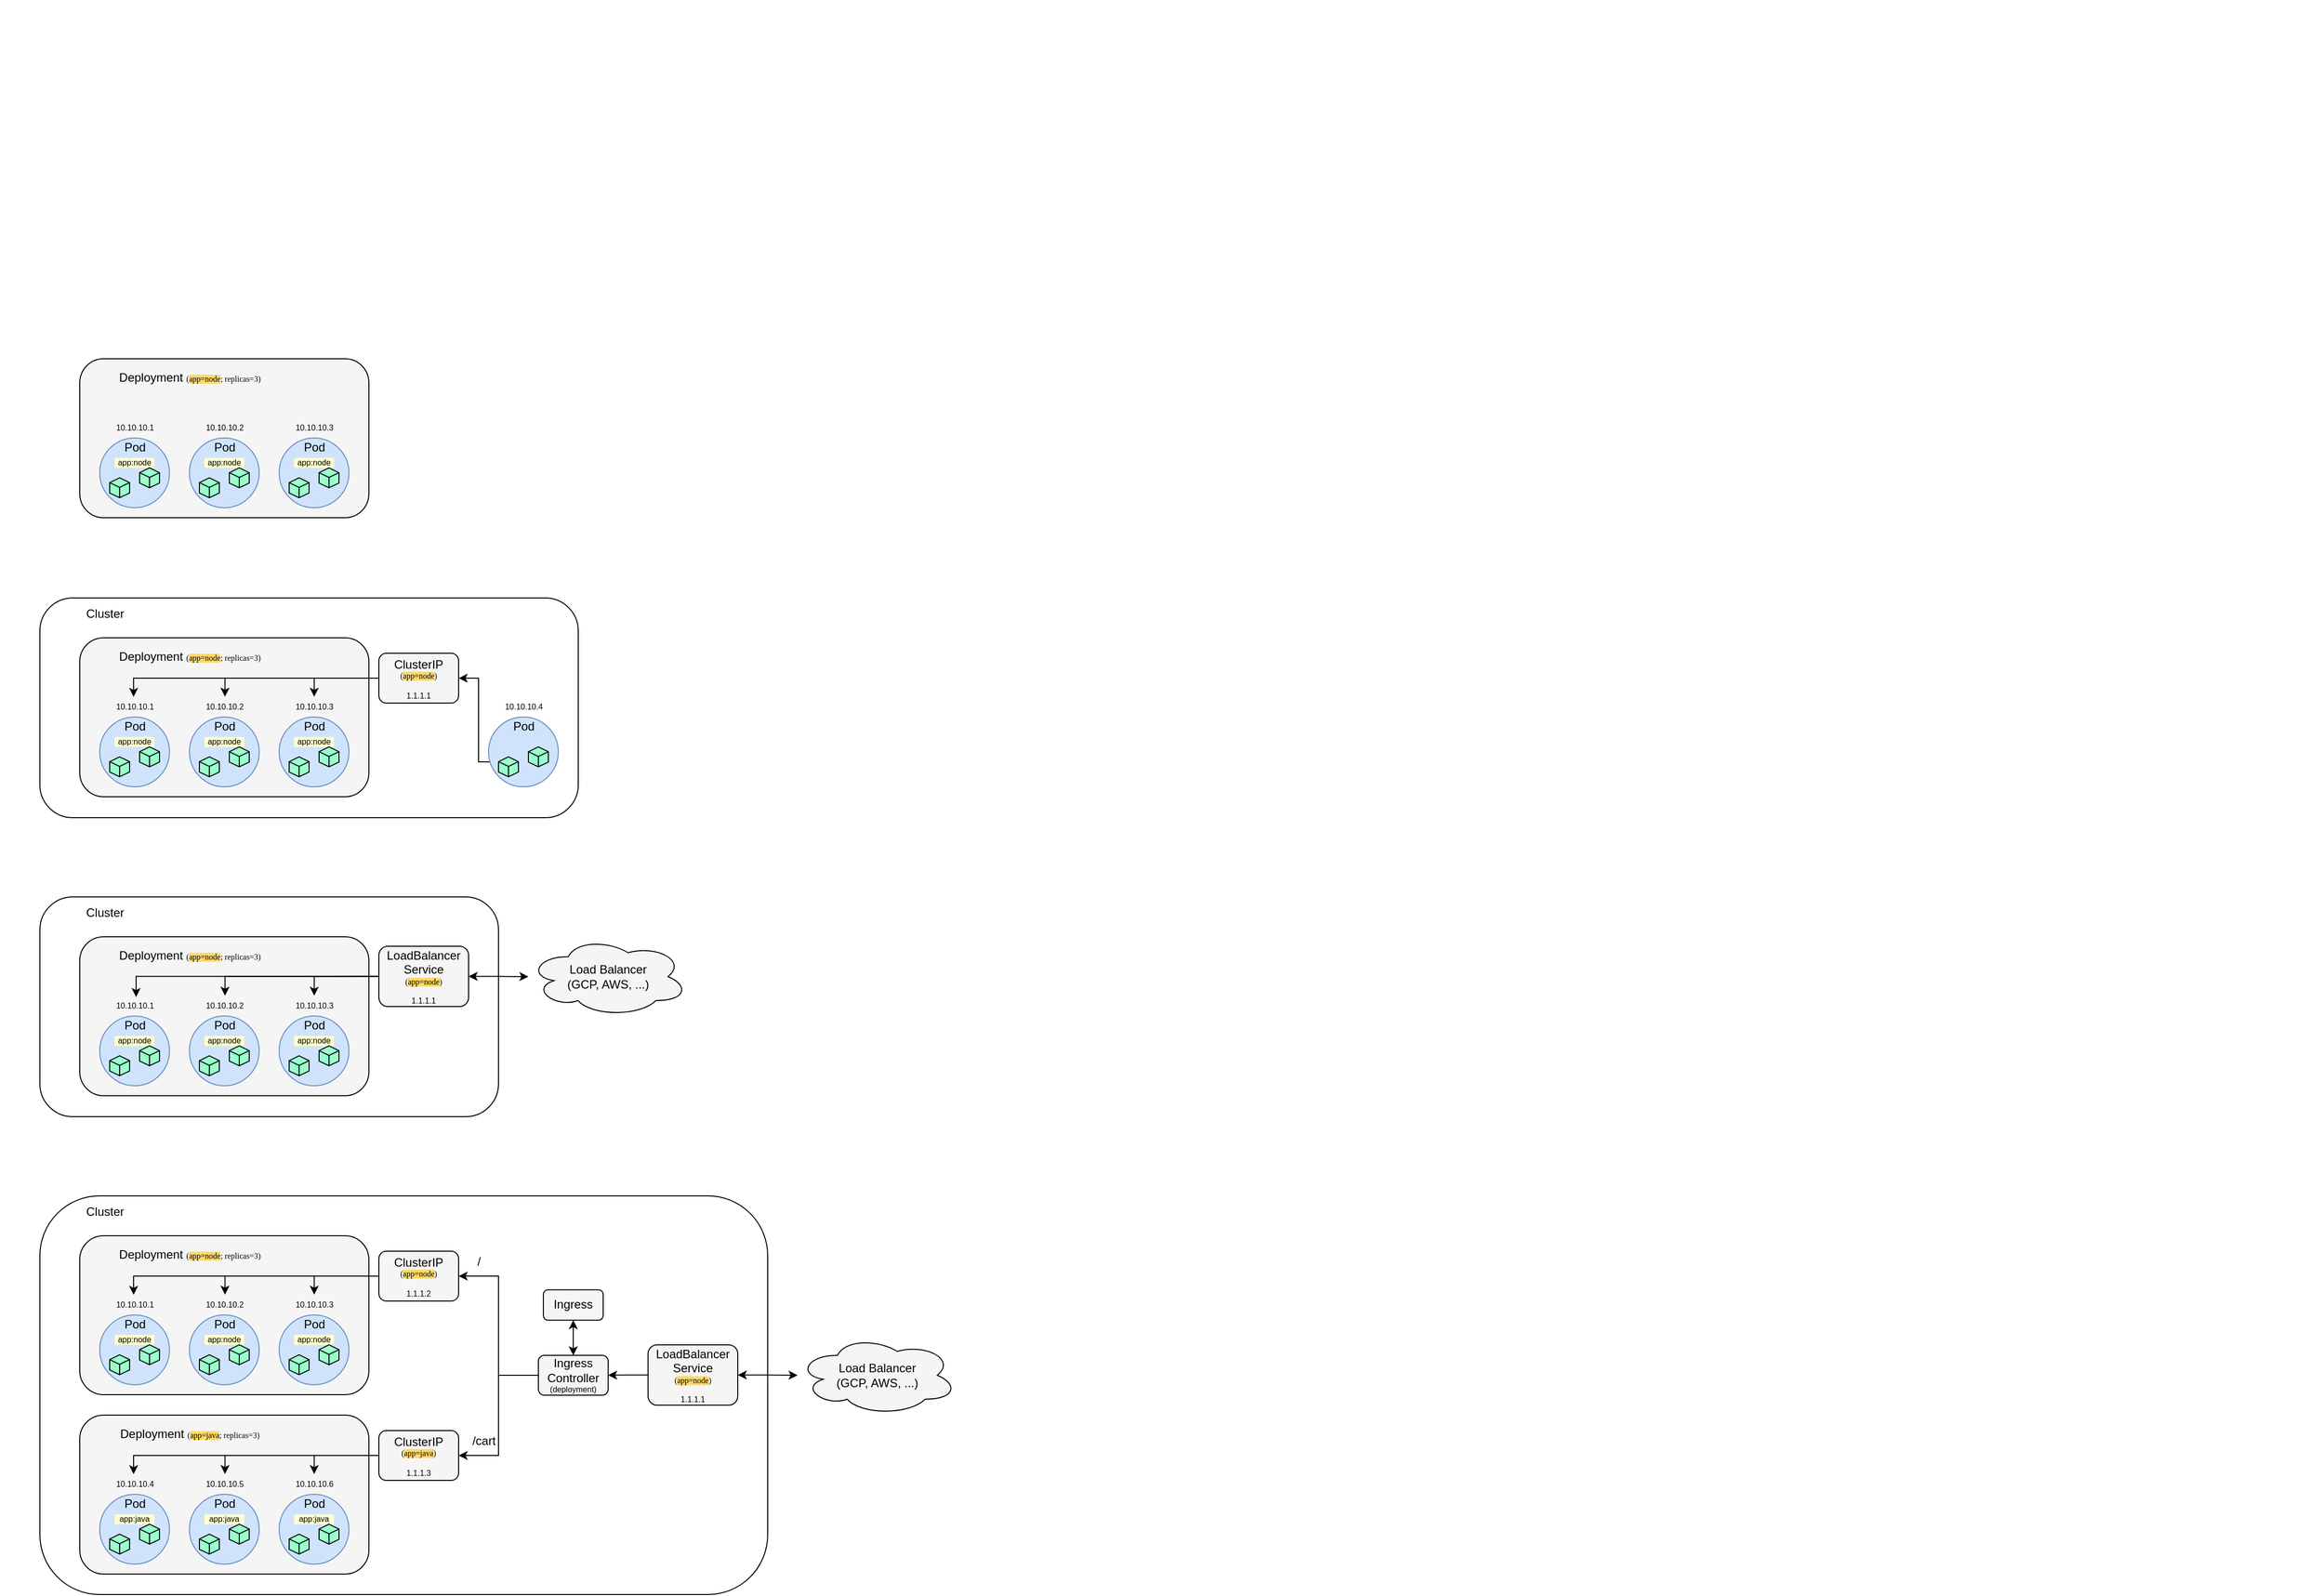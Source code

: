<mxfile version="14.7.10" type="device" pages="2"><diagram id="SWFBYUtTHLkRhy8EXJq9" name="Kubernetes Architecture"><mxGraphModel dx="868" dy="505" grid="1" gridSize="10" guides="1" tooltips="1" connect="1" arrows="1" fold="1" page="1" pageScale="1" pageWidth="827" pageHeight="1169" math="0" shadow="0"><root><mxCell id="2TuOpInKS9i477pn1Z-m-0"/><mxCell id="2TuOpInKS9i477pn1Z-m-1" parent="2TuOpInKS9i477pn1Z-m-0"/><mxCell id="eEkp8OvWjYROjFVakmhN-11" value="" style="rounded=1;whiteSpace=wrap;html=1;fillColor=none;" parent="2TuOpInKS9i477pn1Z-m-1" vertex="1"><mxGeometry x="80" y="680" width="540" height="220.53" as="geometry"/></mxCell><mxCell id="2TuOpInKS9i477pn1Z-m-2" value="" style="shape=image;verticalLabelPosition=bottom;labelBackgroundColor=#ffffff;verticalAlign=top;aspect=fixed;imageAspect=0;image=https://d33wubrfki0l68.cloudfront.net/2475489eaf20163ec0f54ddc1d92aa8d4c87c96b/e7c81/images/docs/components-of-kubernetes.svg;" parent="2TuOpInKS9i477pn1Z-m-1" vertex="1"><mxGeometry x="1200" y="80" width="684.79" height="320" as="geometry"/></mxCell><mxCell id="0IMojD03aRf-TIG3wBPF-0" value="" style="shape=image;verticalLabelPosition=bottom;labelBackgroundColor=#ffffff;verticalAlign=top;aspect=fixed;imageAspect=0;image=https://d33wubrfki0l68.cloudfront.net/5cb72d407cbe2755e581b6de757e0d81760d5b86/a9df9/docs/tutorials/kubernetes-basics/public/images/module_03_nodes.svg;" parent="2TuOpInKS9i477pn1Z-m-1" vertex="1"><mxGeometry x="440" y="80" width="326.68" height="280" as="geometry"/></mxCell><mxCell id="0IMojD03aRf-TIG3wBPF-2" value="" style="shape=image;verticalLabelPosition=bottom;labelBackgroundColor=#ffffff;verticalAlign=top;aspect=fixed;imageAspect=0;image=https://d33wubrfki0l68.cloudfront.net/283cc20bb49089cb2ca54d51b4ac27720c1a7902/34424/docs/tutorials/kubernetes-basics/public/images/module_01_cluster.svg;" parent="2TuOpInKS9i477pn1Z-m-1" vertex="1"><mxGeometry x="40" y="80" width="346.16" height="280" as="geometry"/></mxCell><mxCell id="_KhoN-jE2DJ2rdrN2rxK-0" value="" style="shape=image;verticalLabelPosition=bottom;labelBackgroundColor=#ffffff;verticalAlign=top;aspect=fixed;imageAspect=0;image=https://docs.dapr.io/images/overview_kubernetes.png;" parent="2TuOpInKS9i477pn1Z-m-1" vertex="1"><mxGeometry x="1200" y="479.47" width="611.78" height="320" as="geometry"/></mxCell><mxCell id="eg7usWVjWpezxmNlrKnn-1" value="" style="rounded=1;whiteSpace=wrap;html=1;labelBackgroundColor=none;fontSize=12;fontColor=#FF6666;strokeWidth=1;gradientColor=none;perimeterSpacing=0;glass=0;shadow=0;sketch=0;fillColor=#F5F5F5;" parent="2TuOpInKS9i477pn1Z-m-1" vertex="1"><mxGeometry x="120" y="440" width="290" height="159.47" as="geometry"/></mxCell><mxCell id="eg7usWVjWpezxmNlrKnn-3" value="" style="ellipse;whiteSpace=wrap;html=1;aspect=fixed;rounded=1;shadow=0;glass=0;labelBackgroundColor=none;sketch=0;fontSize=12;strokeWidth=1;strokeColor=#6c8ebf;fillColor=#CFE4FC;" parent="2TuOpInKS9i477pn1Z-m-1" vertex="1"><mxGeometry x="140" y="519.47" width="70" height="70" as="geometry"/></mxCell><mxCell id="YHJsR9QwjYWA7llpeAVi-0" value="&lt;font color=&quot;#000000&quot;&gt;Deployment &lt;font style=&quot;font-size: 8px&quot; face=&quot;Lucida Console&quot;&gt;(&lt;span style=&quot;background-color: rgb(255 , 217 , 102)&quot;&gt;app=node&lt;/span&gt;; replicas=3)&lt;/font&gt;&lt;/font&gt;" style="text;html=1;align=center;verticalAlign=middle;resizable=0;points=[];autosize=1;strokeColor=none;fontSize=12;fontColor=#FF6666;" parent="2TuOpInKS9i477pn1Z-m-1" vertex="1"><mxGeometry x="135" y="449.47" width="190" height="20" as="geometry"/></mxCell><mxCell id="YHJsR9QwjYWA7llpeAVi-1" value="&lt;font color=&quot;#000000&quot;&gt;Pod&lt;/font&gt;" style="text;html=1;align=center;verticalAlign=middle;resizable=0;points=[];autosize=1;strokeColor=none;fontSize=12;fontColor=#FF6666;" parent="2TuOpInKS9i477pn1Z-m-1" vertex="1"><mxGeometry x="155" y="519.47" width="40" height="20" as="geometry"/></mxCell><mxCell id="YHJsR9QwjYWA7llpeAVi-2" value="10.10.10.1" style="text;html=1;align=center;verticalAlign=middle;resizable=0;points=[];autosize=1;strokeColor=none;fontSize=8;" parent="2TuOpInKS9i477pn1Z-m-1" vertex="1"><mxGeometry x="150" y="499.47" width="50" height="20" as="geometry"/></mxCell><mxCell id="YHJsR9QwjYWA7llpeAVi-5" value="" style="whiteSpace=wrap;html=1;shape=mxgraph.basic.isocube;isoAngle=15;rounded=1;shadow=0;glass=0;labelBackgroundColor=none;sketch=0;fontSize=8;fontColor=#000000;strokeWidth=1;gradientColor=none;fillColor=#99FFCC;" parent="2TuOpInKS9i477pn1Z-m-1" vertex="1"><mxGeometry x="150" y="559.47" width="20" height="20" as="geometry"/></mxCell><mxCell id="YHJsR9QwjYWA7llpeAVi-22" value="app:node" style="rounded=1;whiteSpace=wrap;html=1;shadow=0;glass=0;labelBackgroundColor=none;sketch=0;fontSize=8;fontColor=#000000;strokeWidth=1;gradientColor=none;strokeColor=none;fillColor=#FFFFCC;" parent="2TuOpInKS9i477pn1Z-m-1" vertex="1"><mxGeometry x="155" y="539.47" width="40" height="10" as="geometry"/></mxCell><mxCell id="YHJsR9QwjYWA7llpeAVi-6" value="" style="whiteSpace=wrap;html=1;shape=mxgraph.basic.isocube;isoAngle=15;rounded=1;shadow=0;glass=0;labelBackgroundColor=none;sketch=0;fontSize=8;fontColor=#000000;strokeWidth=1;gradientColor=none;fillColor=#99FFCC;" parent="2TuOpInKS9i477pn1Z-m-1" vertex="1"><mxGeometry x="180" y="549.47" width="20" height="20" as="geometry"/></mxCell><mxCell id="YHJsR9QwjYWA7llpeAVi-24" value="" style="ellipse;whiteSpace=wrap;html=1;aspect=fixed;rounded=1;shadow=0;glass=0;labelBackgroundColor=none;sketch=0;fontSize=12;strokeWidth=1;strokeColor=#6c8ebf;fillColor=#CFE4FC;" parent="2TuOpInKS9i477pn1Z-m-1" vertex="1"><mxGeometry x="230" y="519.47" width="70" height="70" as="geometry"/></mxCell><mxCell id="YHJsR9QwjYWA7llpeAVi-25" value="&lt;font color=&quot;#000000&quot;&gt;Pod&lt;/font&gt;" style="text;html=1;align=center;verticalAlign=middle;resizable=0;points=[];autosize=1;strokeColor=none;fontSize=12;fontColor=#FF6666;" parent="2TuOpInKS9i477pn1Z-m-1" vertex="1"><mxGeometry x="245" y="519.47" width="40" height="20" as="geometry"/></mxCell><mxCell id="YHJsR9QwjYWA7llpeAVi-26" value="10.10.10.2" style="text;html=1;align=center;verticalAlign=middle;resizable=0;points=[];autosize=1;strokeColor=none;fontSize=8;" parent="2TuOpInKS9i477pn1Z-m-1" vertex="1"><mxGeometry x="240" y="499.47" width="50" height="20" as="geometry"/></mxCell><mxCell id="YHJsR9QwjYWA7llpeAVi-27" value="" style="whiteSpace=wrap;html=1;shape=mxgraph.basic.isocube;isoAngle=15;rounded=1;shadow=0;glass=0;labelBackgroundColor=none;sketch=0;fontSize=8;fontColor=#000000;strokeWidth=1;gradientColor=none;fillColor=#99FFCC;" parent="2TuOpInKS9i477pn1Z-m-1" vertex="1"><mxGeometry x="240" y="559.47" width="20" height="20" as="geometry"/></mxCell><mxCell id="YHJsR9QwjYWA7llpeAVi-28" value="app:node" style="rounded=1;whiteSpace=wrap;html=1;shadow=0;glass=0;labelBackgroundColor=none;sketch=0;fontSize=8;fontColor=#000000;strokeWidth=1;gradientColor=none;strokeColor=none;fillColor=#FFFFCC;" parent="2TuOpInKS9i477pn1Z-m-1" vertex="1"><mxGeometry x="245" y="539.47" width="40" height="10" as="geometry"/></mxCell><mxCell id="YHJsR9QwjYWA7llpeAVi-29" value="" style="whiteSpace=wrap;html=1;shape=mxgraph.basic.isocube;isoAngle=15;rounded=1;shadow=0;glass=0;labelBackgroundColor=none;sketch=0;fontSize=8;fontColor=#000000;strokeWidth=1;gradientColor=none;fillColor=#99FFCC;" parent="2TuOpInKS9i477pn1Z-m-1" vertex="1"><mxGeometry x="270" y="549.47" width="20" height="20" as="geometry"/></mxCell><mxCell id="YHJsR9QwjYWA7llpeAVi-30" value="" style="ellipse;whiteSpace=wrap;html=1;aspect=fixed;rounded=1;shadow=0;glass=0;labelBackgroundColor=none;sketch=0;fontSize=12;strokeWidth=1;strokeColor=#6c8ebf;fillColor=#CFE4FC;" parent="2TuOpInKS9i477pn1Z-m-1" vertex="1"><mxGeometry x="320" y="519.47" width="70" height="70" as="geometry"/></mxCell><mxCell id="YHJsR9QwjYWA7llpeAVi-31" value="&lt;font color=&quot;#000000&quot;&gt;Pod&lt;/font&gt;" style="text;html=1;align=center;verticalAlign=middle;resizable=0;points=[];autosize=1;strokeColor=none;fontSize=12;fontColor=#FF6666;" parent="2TuOpInKS9i477pn1Z-m-1" vertex="1"><mxGeometry x="335" y="519.47" width="40" height="20" as="geometry"/></mxCell><mxCell id="YHJsR9QwjYWA7llpeAVi-32" value="10.10.10.3" style="text;html=1;align=center;verticalAlign=middle;resizable=0;points=[];autosize=1;strokeColor=none;fontSize=8;" parent="2TuOpInKS9i477pn1Z-m-1" vertex="1"><mxGeometry x="330" y="499.47" width="50" height="20" as="geometry"/></mxCell><mxCell id="YHJsR9QwjYWA7llpeAVi-33" value="" style="whiteSpace=wrap;html=1;shape=mxgraph.basic.isocube;isoAngle=15;rounded=1;shadow=0;glass=0;labelBackgroundColor=none;sketch=0;fontSize=8;fontColor=#000000;strokeWidth=1;gradientColor=none;fillColor=#99FFCC;" parent="2TuOpInKS9i477pn1Z-m-1" vertex="1"><mxGeometry x="330" y="559.47" width="20" height="20" as="geometry"/></mxCell><mxCell id="YHJsR9QwjYWA7llpeAVi-34" value="app:node" style="rounded=1;whiteSpace=wrap;html=1;shadow=0;glass=0;labelBackgroundColor=none;sketch=0;fontSize=8;fontColor=#000000;strokeWidth=1;gradientColor=none;strokeColor=none;fillColor=#FFFFCC;" parent="2TuOpInKS9i477pn1Z-m-1" vertex="1"><mxGeometry x="335" y="539.47" width="40" height="10" as="geometry"/></mxCell><mxCell id="YHJsR9QwjYWA7llpeAVi-35" value="" style="whiteSpace=wrap;html=1;shape=mxgraph.basic.isocube;isoAngle=15;rounded=1;shadow=0;glass=0;labelBackgroundColor=none;sketch=0;fontSize=8;fontColor=#000000;strokeWidth=1;gradientColor=none;fillColor=#99FFCC;" parent="2TuOpInKS9i477pn1Z-m-1" vertex="1"><mxGeometry x="360" y="549.47" width="20" height="20" as="geometry"/></mxCell><mxCell id="YHJsR9QwjYWA7llpeAVi-41" value="" style="rounded=1;whiteSpace=wrap;html=1;labelBackgroundColor=none;fontSize=12;fontColor=#FF6666;strokeWidth=1;gradientColor=none;perimeterSpacing=0;glass=0;shadow=0;sketch=0;fillColor=#F5F5F5;" parent="2TuOpInKS9i477pn1Z-m-1" vertex="1"><mxGeometry x="120" y="720" width="290" height="159.47" as="geometry"/></mxCell><mxCell id="YHJsR9QwjYWA7llpeAVi-42" value="" style="ellipse;whiteSpace=wrap;html=1;aspect=fixed;rounded=1;shadow=0;glass=0;labelBackgroundColor=none;sketch=0;fontSize=12;strokeWidth=1;strokeColor=#6c8ebf;fillColor=#CFE4FC;" parent="2TuOpInKS9i477pn1Z-m-1" vertex="1"><mxGeometry x="140" y="799.47" width="70" height="70" as="geometry"/></mxCell><mxCell id="YHJsR9QwjYWA7llpeAVi-43" value="&lt;font color=&quot;#000000&quot;&gt;Deployment &lt;font style=&quot;font-size: 8px&quot; face=&quot;Lucida Console&quot;&gt;(&lt;span style=&quot;background-color: rgb(255 , 217 , 102)&quot;&gt;app=&lt;/span&gt;&lt;/font&gt;&lt;/font&gt;&lt;span style=&quot;color: rgb(0 , 0 , 0) ; font-family: &amp;#34;lucida console&amp;#34; ; font-size: 8px ; background-color: rgb(255 , 217 , 102)&quot;&gt;node&lt;/span&gt;&lt;font color=&quot;#000000&quot;&gt;&lt;font style=&quot;font-size: 8px&quot; face=&quot;Lucida Console&quot;&gt;; replicas=3)&lt;/font&gt;&lt;/font&gt;" style="text;html=1;align=center;verticalAlign=middle;resizable=0;points=[];autosize=1;strokeColor=none;fontSize=12;fontColor=#FF6666;" parent="2TuOpInKS9i477pn1Z-m-1" vertex="1"><mxGeometry x="135" y="729.47" width="190" height="20" as="geometry"/></mxCell><mxCell id="YHJsR9QwjYWA7llpeAVi-44" value="&lt;font color=&quot;#000000&quot;&gt;Pod&lt;/font&gt;" style="text;html=1;align=center;verticalAlign=middle;resizable=0;points=[];autosize=1;strokeColor=none;fontSize=12;fontColor=#FF6666;" parent="2TuOpInKS9i477pn1Z-m-1" vertex="1"><mxGeometry x="155" y="799.47" width="40" height="20" as="geometry"/></mxCell><mxCell id="YHJsR9QwjYWA7llpeAVi-45" value="10.10.10.1" style="text;html=1;align=center;verticalAlign=middle;resizable=0;points=[];autosize=1;strokeColor=none;fontSize=8;" parent="2TuOpInKS9i477pn1Z-m-1" vertex="1"><mxGeometry x="150" y="779.47" width="50" height="20" as="geometry"/></mxCell><mxCell id="YHJsR9QwjYWA7llpeAVi-46" value="" style="whiteSpace=wrap;html=1;shape=mxgraph.basic.isocube;isoAngle=15;rounded=1;shadow=0;glass=0;labelBackgroundColor=none;sketch=0;fontSize=8;fontColor=#000000;strokeWidth=1;gradientColor=none;fillColor=#99FFCC;" parent="2TuOpInKS9i477pn1Z-m-1" vertex="1"><mxGeometry x="150" y="839.47" width="20" height="20" as="geometry"/></mxCell><mxCell id="YHJsR9QwjYWA7llpeAVi-47" value="&lt;span style=&quot;font-family: &amp;#34;helvetica&amp;#34;&quot;&gt;app:node&lt;/span&gt;" style="rounded=1;whiteSpace=wrap;html=1;shadow=0;glass=0;labelBackgroundColor=none;sketch=0;fontSize=8;fontColor=#000000;strokeWidth=1;gradientColor=none;strokeColor=none;fillColor=#FFFFCC;fontFamily=Lucida Console;verticalAlign=middle;align=center;" parent="2TuOpInKS9i477pn1Z-m-1" vertex="1"><mxGeometry x="155" y="819.47" width="40" height="10" as="geometry"/></mxCell><mxCell id="YHJsR9QwjYWA7llpeAVi-48" value="" style="whiteSpace=wrap;html=1;shape=mxgraph.basic.isocube;isoAngle=15;rounded=1;shadow=0;glass=0;labelBackgroundColor=none;sketch=0;fontSize=8;fontColor=#000000;strokeWidth=1;gradientColor=none;fillColor=#99FFCC;" parent="2TuOpInKS9i477pn1Z-m-1" vertex="1"><mxGeometry x="180" y="829.47" width="20" height="20" as="geometry"/></mxCell><mxCell id="YHJsR9QwjYWA7llpeAVi-49" value="" style="ellipse;whiteSpace=wrap;html=1;aspect=fixed;rounded=1;shadow=0;glass=0;labelBackgroundColor=none;sketch=0;fontSize=12;strokeWidth=1;strokeColor=#6c8ebf;fillColor=#CFE4FC;" parent="2TuOpInKS9i477pn1Z-m-1" vertex="1"><mxGeometry x="230" y="799.47" width="70" height="70" as="geometry"/></mxCell><mxCell id="YHJsR9QwjYWA7llpeAVi-50" value="&lt;font color=&quot;#000000&quot;&gt;Pod&lt;/font&gt;" style="text;html=1;align=center;verticalAlign=middle;resizable=0;points=[];autosize=1;strokeColor=none;fontSize=12;fontColor=#FF6666;" parent="2TuOpInKS9i477pn1Z-m-1" vertex="1"><mxGeometry x="245" y="799.47" width="40" height="20" as="geometry"/></mxCell><mxCell id="YHJsR9QwjYWA7llpeAVi-51" value="10.10.10.2" style="text;html=1;align=center;verticalAlign=middle;resizable=0;points=[];autosize=1;strokeColor=none;fontSize=8;" parent="2TuOpInKS9i477pn1Z-m-1" vertex="1"><mxGeometry x="240" y="779.47" width="50" height="20" as="geometry"/></mxCell><mxCell id="YHJsR9QwjYWA7llpeAVi-52" value="" style="whiteSpace=wrap;html=1;shape=mxgraph.basic.isocube;isoAngle=15;rounded=1;shadow=0;glass=0;labelBackgroundColor=none;sketch=0;fontSize=8;fontColor=#000000;strokeWidth=1;gradientColor=none;fillColor=#99FFCC;" parent="2TuOpInKS9i477pn1Z-m-1" vertex="1"><mxGeometry x="240" y="839.47" width="20" height="20" as="geometry"/></mxCell><mxCell id="YHJsR9QwjYWA7llpeAVi-53" value="&lt;span style=&quot;font-family: &amp;#34;helvetica&amp;#34;&quot;&gt;app:node&lt;/span&gt;" style="rounded=1;whiteSpace=wrap;html=1;shadow=0;glass=0;labelBackgroundColor=none;sketch=0;fontSize=8;fontColor=#000000;strokeWidth=1;gradientColor=none;strokeColor=none;fillColor=#FFFFCC;fontFamily=Lucida Console;verticalAlign=middle;align=center;" parent="2TuOpInKS9i477pn1Z-m-1" vertex="1"><mxGeometry x="245" y="819.47" width="40" height="10" as="geometry"/></mxCell><mxCell id="YHJsR9QwjYWA7llpeAVi-54" value="" style="whiteSpace=wrap;html=1;shape=mxgraph.basic.isocube;isoAngle=15;rounded=1;shadow=0;glass=0;labelBackgroundColor=none;sketch=0;fontSize=8;fontColor=#000000;strokeWidth=1;gradientColor=none;fillColor=#99FFCC;" parent="2TuOpInKS9i477pn1Z-m-1" vertex="1"><mxGeometry x="270" y="829.47" width="20" height="20" as="geometry"/></mxCell><mxCell id="YHJsR9QwjYWA7llpeAVi-55" value="" style="ellipse;whiteSpace=wrap;html=1;aspect=fixed;rounded=1;shadow=0;glass=0;labelBackgroundColor=none;sketch=0;fontSize=12;strokeWidth=1;strokeColor=#6c8ebf;fillColor=#CFE4FC;" parent="2TuOpInKS9i477pn1Z-m-1" vertex="1"><mxGeometry x="320" y="799.47" width="70" height="70" as="geometry"/></mxCell><mxCell id="YHJsR9QwjYWA7llpeAVi-56" value="&lt;font color=&quot;#000000&quot;&gt;Pod&lt;/font&gt;" style="text;html=1;align=center;verticalAlign=middle;resizable=0;points=[];autosize=1;strokeColor=none;fontSize=12;fontColor=#FF6666;" parent="2TuOpInKS9i477pn1Z-m-1" vertex="1"><mxGeometry x="335" y="799.47" width="40" height="20" as="geometry"/></mxCell><mxCell id="YHJsR9QwjYWA7llpeAVi-57" value="10.10.10.3" style="text;html=1;align=center;verticalAlign=middle;resizable=0;points=[];autosize=1;strokeColor=none;fontSize=8;" parent="2TuOpInKS9i477pn1Z-m-1" vertex="1"><mxGeometry x="330" y="779.47" width="50" height="20" as="geometry"/></mxCell><mxCell id="YHJsR9QwjYWA7llpeAVi-58" value="" style="whiteSpace=wrap;html=1;shape=mxgraph.basic.isocube;isoAngle=15;rounded=1;shadow=0;glass=0;labelBackgroundColor=none;sketch=0;fontSize=8;fontColor=#000000;strokeWidth=1;gradientColor=none;fillColor=#99FFCC;" parent="2TuOpInKS9i477pn1Z-m-1" vertex="1"><mxGeometry x="330" y="839.47" width="20" height="20" as="geometry"/></mxCell><mxCell id="YHJsR9QwjYWA7llpeAVi-59" value="&lt;span style=&quot;font-family: &amp;#34;helvetica&amp;#34;&quot;&gt;app:node&lt;/span&gt;" style="rounded=1;whiteSpace=wrap;html=1;shadow=0;glass=0;labelBackgroundColor=none;sketch=0;fontSize=8;fontColor=#000000;strokeWidth=1;gradientColor=none;strokeColor=none;fillColor=#FFFFCC;fontFamily=Lucida Console;verticalAlign=middle;align=center;" parent="2TuOpInKS9i477pn1Z-m-1" vertex="1"><mxGeometry x="335" y="819.47" width="40" height="10" as="geometry"/></mxCell><mxCell id="YHJsR9QwjYWA7llpeAVi-60" value="" style="whiteSpace=wrap;html=1;shape=mxgraph.basic.isocube;isoAngle=15;rounded=1;shadow=0;glass=0;labelBackgroundColor=none;sketch=0;fontSize=8;fontColor=#000000;strokeWidth=1;gradientColor=none;fillColor=#99FFCC;" parent="2TuOpInKS9i477pn1Z-m-1" vertex="1"><mxGeometry x="360" y="829.47" width="20" height="20" as="geometry"/></mxCell><mxCell id="eEkp8OvWjYROjFVakmhN-7" style="edgeStyle=orthogonalEdgeStyle;rounded=0;orthogonalLoop=1;jettySize=auto;html=1;entryX=0.503;entryY=-0.016;entryDx=0;entryDy=0;entryPerimeter=0;" parent="2TuOpInKS9i477pn1Z-m-1" source="YHJsR9QwjYWA7llpeAVi-61" target="YHJsR9QwjYWA7llpeAVi-57" edge="1"><mxGeometry relative="1" as="geometry"><Array as="points"><mxPoint x="355" y="759.53"/></Array></mxGeometry></mxCell><mxCell id="eEkp8OvWjYROjFVakmhN-9" style="edgeStyle=orthogonalEdgeStyle;rounded=0;orthogonalLoop=1;jettySize=auto;html=1;entryX=0.513;entryY=-0.019;entryDx=0;entryDy=0;entryPerimeter=0;" parent="2TuOpInKS9i477pn1Z-m-1" source="YHJsR9QwjYWA7llpeAVi-61" target="YHJsR9QwjYWA7llpeAVi-51" edge="1"><mxGeometry relative="1" as="geometry"><Array as="points"><mxPoint x="266" y="760"/></Array></mxGeometry></mxCell><mxCell id="eEkp8OvWjYROjFVakmhN-10" style="edgeStyle=orthogonalEdgeStyle;rounded=0;orthogonalLoop=1;jettySize=auto;html=1;entryX=0.482;entryY=-0.01;entryDx=0;entryDy=0;entryPerimeter=0;exitX=0;exitY=0.5;exitDx=0;exitDy=0;" parent="2TuOpInKS9i477pn1Z-m-1" source="YHJsR9QwjYWA7llpeAVi-61" target="YHJsR9QwjYWA7llpeAVi-45" edge="1"><mxGeometry relative="1" as="geometry"><Array as="points"><mxPoint x="174" y="761"/><mxPoint x="174" y="779"/></Array></mxGeometry></mxCell><mxCell id="YHJsR9QwjYWA7llpeAVi-61" value="&lt;span style=&quot;font-size: 12px&quot;&gt;ClusterIP&lt;br&gt;&lt;/span&gt;&lt;font face=&quot;Lucida Console&quot;&gt;(&lt;/font&gt;&lt;span style=&quot;font-family: &amp;#34;lucida console&amp;#34; ; background-color: rgb(255 , 217 , 102)&quot;&gt;app=&lt;/span&gt;&lt;span style=&quot;font-family: &amp;#34;lucida console&amp;#34; ; background-color: rgb(255 , 217 , 102)&quot;&gt;node&lt;/span&gt;&lt;font face=&quot;Lucida Console&quot;&gt;)&lt;/font&gt;&lt;br&gt;&lt;br&gt;1.1.1.1" style="rounded=1;whiteSpace=wrap;html=1;shadow=0;glass=0;labelBackgroundColor=none;sketch=0;fontSize=8;fontColor=#000000;strokeWidth=1;gradientColor=none;fillColor=#F5F5F5;" parent="2TuOpInKS9i477pn1Z-m-1" vertex="1"><mxGeometry x="420" y="735.53" width="80" height="50" as="geometry"/></mxCell><mxCell id="eEkp8OvWjYROjFVakmhN-6" style="edgeStyle=orthogonalEdgeStyle;rounded=0;orthogonalLoop=1;jettySize=auto;html=1;entryX=1;entryY=0.5;entryDx=0;entryDy=0;" parent="2TuOpInKS9i477pn1Z-m-1" source="eEkp8OvWjYROjFVakmhN-0" target="YHJsR9QwjYWA7llpeAVi-61" edge="1"><mxGeometry relative="1" as="geometry"><Array as="points"><mxPoint x="520" y="844.53"/><mxPoint x="520" y="760.53"/></Array></mxGeometry></mxCell><mxCell id="eEkp8OvWjYROjFVakmhN-0" value="" style="ellipse;whiteSpace=wrap;html=1;aspect=fixed;rounded=1;shadow=0;glass=0;labelBackgroundColor=none;sketch=0;fontSize=12;strokeWidth=1;strokeColor=#6c8ebf;fillColor=#CFE4FC;" parent="2TuOpInKS9i477pn1Z-m-1" vertex="1"><mxGeometry x="530" y="799.47" width="70" height="70" as="geometry"/></mxCell><mxCell id="eEkp8OvWjYROjFVakmhN-1" value="&lt;font color=&quot;#000000&quot;&gt;Pod&lt;/font&gt;" style="text;html=1;align=center;verticalAlign=middle;resizable=0;points=[];autosize=1;strokeColor=none;fontSize=12;fontColor=#FF6666;" parent="2TuOpInKS9i477pn1Z-m-1" vertex="1"><mxGeometry x="545" y="799.47" width="40" height="20" as="geometry"/></mxCell><mxCell id="eEkp8OvWjYROjFVakmhN-2" value="10.10.10.4" style="text;html=1;align=center;verticalAlign=middle;resizable=0;points=[];autosize=1;strokeColor=none;fontSize=8;" parent="2TuOpInKS9i477pn1Z-m-1" vertex="1"><mxGeometry x="540" y="779.47" width="50" height="20" as="geometry"/></mxCell><mxCell id="eEkp8OvWjYROjFVakmhN-3" value="" style="whiteSpace=wrap;html=1;shape=mxgraph.basic.isocube;isoAngle=15;rounded=1;shadow=0;glass=0;labelBackgroundColor=none;sketch=0;fontSize=8;fontColor=#000000;strokeWidth=1;gradientColor=none;fillColor=#99FFCC;" parent="2TuOpInKS9i477pn1Z-m-1" vertex="1"><mxGeometry x="540" y="839.47" width="20" height="20" as="geometry"/></mxCell><mxCell id="eEkp8OvWjYROjFVakmhN-5" value="" style="whiteSpace=wrap;html=1;shape=mxgraph.basic.isocube;isoAngle=15;rounded=1;shadow=0;glass=0;labelBackgroundColor=none;sketch=0;fontSize=8;fontColor=#000000;strokeWidth=1;gradientColor=none;fillColor=#99FFCC;" parent="2TuOpInKS9i477pn1Z-m-1" vertex="1"><mxGeometry x="570" y="829.47" width="20" height="20" as="geometry"/></mxCell><mxCell id="eEkp8OvWjYROjFVakmhN-12" value="&lt;font color=&quot;#000000&quot;&gt;Cluster&lt;/font&gt;" style="text;html=1;align=center;verticalAlign=middle;resizable=0;points=[];autosize=1;strokeColor=none;fontSize=12;fontColor=#FF6666;" parent="2TuOpInKS9i477pn1Z-m-1" vertex="1"><mxGeometry x="120" y="685.53" width="50" height="20" as="geometry"/></mxCell><mxCell id="eEkp8OvWjYROjFVakmhN-13" value="v&lt;span style=&quot;color: rgba(0 , 0 , 0 , 0) ; font-family: monospace ; font-size: 0px&quot;&gt;%3CmxGraphModel%3E%3Croot%3E%3CmxCell%20id%3D%220%22%2F%3E%3CmxCell%20id%3D%221%22%20parent%3D%220%22%2F%3E%3CmxCell%20id%3D%222%22%20value%3D%22%22%20style%3D%22rounded%3D1%3BwhiteSpace%3Dwrap%3Bhtml%3D1%3BfillColor%3Dnone%3B%22%20vertex%3D%221%22%20parent%3D%221%22%3E%3CmxGeometry%20x%3D%2280%22%20y%3D%22900%22%20width%3D%22480%22%20height%3D%22220.53%22%20as%3D%22geometry%22%2F%3E%3C%2FmxCell%3E%3CmxCell%20id%3D%223%22%20value%3D%22%22%20style%3D%22rounded%3D1%3BwhiteSpace%3Dwrap%3Bhtml%3D1%3BlabelBackgroundColor%3Dnone%3BfontSize%3D12%3BfontColor%3D%23FF6666%3BstrokeWidth%3D1%3BgradientColor%3Dnone%3BperimeterSpacing%3D0%3Bglass%3D0%3Bshadow%3D0%3Bsketch%3D0%3BfillColor%3D%23F5F5F5%3B%22%20vertex%3D%221%22%20parent%3D%221%22%3E%3CmxGeometry%20x%3D%22120%22%20y%3D%22940%22%20width%3D%22290%22%20height%3D%22159.47%22%20as%3D%22geometry%22%2F%3E%3C%2FmxCell%3E%3CmxCell%20id%3D%224%22%20value%3D%22%22%20style%3D%22ellipse%3BwhiteSpace%3Dwrap%3Bhtml%3D1%3Baspect%3Dfixed%3Brounded%3D1%3Bshadow%3D0%3Bglass%3D0%3BlabelBackgroundColor%3Dnone%3Bsketch%3D0%3BfontSize%3D12%3BstrokeWidth%3D1%3BstrokeColor%3D%236c8ebf%3BfillColor%3D%23CFE4FC%3B%22%20vertex%3D%221%22%20parent%3D%221%22%3E%3CmxGeometry%20x%3D%22140%22%20y%3D%221019.47%22%20width%3D%2270%22%20height%3D%2270%22%20as%3D%22geometry%22%2F%3E%3C%2FmxCell%3E%3CmxCell%20id%3D%225%22%20value%3D%22%26lt%3Bfont%20color%3D%26quot%3B%23000000%26quot%3B%26gt%3BDeployment%20%26lt%3Bfont%20style%3D%26quot%3Bfont-size%3A%208px%26quot%3B%20face%3D%26quot%3BLucida%20Console%26quot%3B%26gt%3B(%26lt%3Bspan%20style%3D%26quot%3Bbackground-color%3A%20rgb(255%20%2C%20217%20%2C%20102)%26quot%3B%26gt%3Bapp%3D%26lt%3B%2Fspan%26gt%3B%26lt%3B%2Ffont%26gt%3B%26lt%3B%2Ffont%26gt%3B%26lt%3Bspan%20style%3D%26quot%3Bcolor%3A%20rgb(0%20%2C%200%20%2C%200)%20%3B%20font-family%3A%20%26amp%3B%2334%3Blucida%20console%26amp%3B%2334%3B%20%3B%20font-size%3A%208px%20%3B%20background-color%3A%20rgb(255%20%2C%20217%20%2C%20102)%26quot%3B%26gt%3Bnode%26lt%3B%2Fspan%26gt%3B%26lt%3Bfont%20color%3D%26quot%3B%23000000%26quot%3B%26gt%3B%26lt%3Bfont%20style%3D%26quot%3Bfont-size%3A%208px%26quot%3B%20face%3D%26quot%3BLucida%20Console%26quot%3B%26gt%3B%3B%20replicas%3D3)%26lt%3B%2Ffont%26gt%3B%26lt%3B%2Ffont%26gt%3B%22%20style%3D%22text%3Bhtml%3D1%3Balign%3Dcenter%3BverticalAlign%3Dmiddle%3Bresizable%3D0%3Bpoints%3D%5B%5D%3Bautosize%3D1%3BstrokeColor%3Dnone%3BfontSize%3D12%3BfontColor%3D%23FF6666%3B%22%20vertex%3D%221%22%20parent%3D%221%22%3E%3CmxGeometry%20x%3D%22135%22%20y%3D%22949.47%22%20width%3D%22190%22%20height%3D%2220%22%20as%3D%22geometry%22%2F%3E%3C%2FmxCell%3E%3CmxCell%20id%3D%226%22%20value%3D%22%26lt%3Bfont%20color%3D%26quot%3B%23000000%26quot%3B%26gt%3BPod%26lt%3B%2Ffont%26gt%3B%22%20style%3D%22text%3Bhtml%3D1%3Balign%3Dcenter%3BverticalAlign%3Dmiddle%3Bresizable%3D0%3Bpoints%3D%5B%5D%3Bautosize%3D1%3BstrokeColor%3Dnone%3BfontSize%3D12%3BfontColor%3D%23FF6666%3B%22%20vertex%3D%221%22%20parent%3D%221%22%3E%3CmxGeometry%20x%3D%22155%22%20y%3D%221019.47%22%20width%3D%2240%22%20height%3D%2220%22%20as%3D%22geometry%22%2F%3E%3C%2FmxCell%3E%3CmxCell%20id%3D%227%22%20value%3D%2210.10.10.1%22%20style%3D%22text%3Bhtml%3D1%3Balign%3Dcenter%3BverticalAlign%3Dmiddle%3Bresizable%3D0%3Bpoints%3D%5B%5D%3Bautosize%3D1%3BstrokeColor%3Dnone%3BfontSize%3D8%3B%22%20vertex%3D%221%22%20parent%3D%221%22%3E%3CmxGeometry%20x%3D%22150%22%20y%3D%22999.47%22%20width%3D%2250%22%20height%3D%2220%22%20as%3D%22geometry%22%2F%3E%3C%2FmxCell%3E%3CmxCell%20id%3D%228%22%20value%3D%22%22%20style%3D%22whiteSpace%3Dwrap%3Bhtml%3D1%3Bshape%3Dmxgraph.basic.isocube%3BisoAngle%3D15%3Brounded%3D1%3Bshadow%3D0%3Bglass%3D0%3BlabelBackgroundColor%3Dnone%3Bsketch%3D0%3BfontSize%3D8%3BfontColor%3D%23000000%3BstrokeWidth%3D1%3BgradientColor%3Dnone%3BfillColor%3D%2399FFCC%3B%22%20vertex%3D%221%22%20parent%3D%221%22%3E%3CmxGeometry%20x%3D%22150%22%20y%3D%221059.47%22%20width%3D%2220%22%20height%3D%2220%22%20as%3D%22geometry%22%2F%3E%3C%2FmxCell%3E%3CmxCell%20id%3D%229%22%20value%3D%22%26lt%3Bspan%20style%3D%26quot%3Bfont-family%3A%20%26amp%3B%2334%3Bhelvetica%26amp%3B%2334%3B%26quot%3B%26gt%3Bapp%3Anode%26lt%3B%2Fspan%26gt%3B%22%20style%3D%22rounded%3D1%3BwhiteSpace%3Dwrap%3Bhtml%3D1%3Bshadow%3D0%3Bglass%3D0%3BlabelBackgroundColor%3Dnone%3Bsketch%3D0%3BfontSize%3D8%3BfontColor%3D%23000000%3BstrokeWidth%3D1%3BgradientColor%3Dnone%3BstrokeColor%3Dnone%3BfillColor%3D%23FFFFCC%3BfontFamily%3DLucida%20Console%3BverticalAlign%3Dmiddle%3Balign%3Dcenter%3B%22%20vertex%3D%221%22%20parent%3D%221%22%3E%3CmxGeometry%20x%3D%22155%22%20y%3D%221039.47%22%20width%3D%2240%22%20height%3D%2210%22%20as%3D%22geometry%22%2F%3E%3C%2FmxCell%3E%3CmxCell%20id%3D%2210%22%20value%3D%22%22%20style%3D%22whiteSpace%3Dwrap%3Bhtml%3D1%3Bshape%3Dmxgraph.basic.isocube%3BisoAngle%3D15%3Brounded%3D1%3Bshadow%3D0%3Bglass%3D0%3BlabelBackgroundColor%3Dnone%3Bsketch%3D0%3BfontSize%3D8%3BfontColor%3D%23000000%3BstrokeWidth%3D1%3BgradientColor%3Dnone%3BfillColor%3D%2399FFCC%3B%22%20vertex%3D%221%22%20parent%3D%221%22%3E%3CmxGeometry%20x%3D%22180%22%20y%3D%221049.47%22%20width%3D%2220%22%20height%3D%2220%22%20as%3D%22geometry%22%2F%3E%3C%2FmxCell%3E%3CmxCell%20id%3D%2211%22%20value%3D%22%22%20style%3D%22ellipse%3BwhiteSpace%3Dwrap%3Bhtml%3D1%3Baspect%3Dfixed%3Brounded%3D1%3Bshadow%3D0%3Bglass%3D0%3BlabelBackgroundColor%3Dnone%3Bsketch%3D0%3BfontSize%3D12%3BstrokeWidth%3D1%3BstrokeColor%3D%236c8ebf%3BfillColor%3D%23CFE4FC%3B%22%20vertex%3D%221%22%20parent%3D%221%22%3E%3CmxGeometry%20x%3D%22230%22%20y%3D%221019.47%22%20width%3D%2270%22%20height%3D%2270%22%20as%3D%22geometry%22%2F%3E%3C%2FmxCell%3E%3CmxCell%20id%3D%2212%22%20value%3D%22%26lt%3Bfont%20color%3D%26quot%3B%23000000%26quot%3B%26gt%3BPod%26lt%3B%2Ffont%26gt%3B%22%20style%3D%22text%3Bhtml%3D1%3Balign%3Dcenter%3BverticalAlign%3Dmiddle%3Bresizable%3D0%3Bpoints%3D%5B%5D%3Bautosize%3D1%3BstrokeColor%3Dnone%3BfontSize%3D12%3BfontColor%3D%23FF6666%3B%22%20vertex%3D%221%22%20parent%3D%221%22%3E%3CmxGeometry%20x%3D%22245%22%20y%3D%221019.47%22%20width%3D%2240%22%20height%3D%2220%22%20as%3D%22geometry%22%2F%3E%3C%2FmxCell%3E%3CmxCell%20id%3D%2213%22%20value%3D%2210.10.10.2%22%20style%3D%22text%3Bhtml%3D1%3Balign%3Dcenter%3BverticalAlign%3Dmiddle%3Bresizable%3D0%3Bpoints%3D%5B%5D%3Bautosize%3D1%3BstrokeColor%3Dnone%3BfontSize%3D8%3B%22%20vertex%3D%221%22%20parent%3D%221%22%3E%3CmxGeometry%20x%3D%22240%22%20y%3D%22999.47%22%20width%3D%2250%22%20height%3D%2220%22%20as%3D%22geometry%22%2F%3E%3C%2FmxCell%3E%3CmxCell%20id%3D%2214%22%20value%3D%22%22%20style%3D%22whiteSpace%3Dwrap%3Bhtml%3D1%3Bshape%3Dmxgraph.basic.isocube%3BisoAngle%3D15%3Brounded%3D1%3Bshadow%3D0%3Bglass%3D0%3BlabelBackgroundColor%3Dnone%3Bsketch%3D0%3BfontSize%3D8%3BfontColor%3D%23000000%3BstrokeWidth%3D1%3BgradientColor%3Dnone%3BfillColor%3D%2399FFCC%3B%22%20vertex%3D%221%22%20parent%3D%221%22%3E%3CmxGeometry%20x%3D%22240%22%20y%3D%221059.47%22%20width%3D%2220%22%20height%3D%2220%22%20as%3D%22geometry%22%2F%3E%3C%2FmxCell%3E%3CmxCell%20id%3D%2215%22%20value%3D%22%26lt%3Bspan%20style%3D%26quot%3Bfont-family%3A%20%26amp%3B%2334%3Bhelvetica%26amp%3B%2334%3B%26quot%3B%26gt%3Bapp%3Anode%26lt%3B%2Fspan%26gt%3B%22%20style%3D%22rounded%3D1%3BwhiteSpace%3Dwrap%3Bhtml%3D1%3Bshadow%3D0%3Bglass%3D0%3BlabelBackgroundColor%3Dnone%3Bsketch%3D0%3BfontSize%3D8%3BfontColor%3D%23000000%3BstrokeWidth%3D1%3BgradientColor%3Dnone%3BstrokeColor%3Dnone%3BfillColor%3D%23FFFFCC%3BfontFamily%3DLucida%20Console%3BverticalAlign%3Dmiddle%3Balign%3Dcenter%3B%22%20vertex%3D%221%22%20parent%3D%221%22%3E%3CmxGeometry%20x%3D%22245%22%20y%3D%221039.47%22%20width%3D%2240%22%20height%3D%2210%22%20as%3D%22geometry%22%2F%3E%3C%2FmxCell%3E%3CmxCell%20id%3D%2216%22%20value%3D%22%22%20style%3D%22whiteSpace%3Dwrap%3Bhtml%3D1%3Bshape%3Dmxgraph.basic.isocube%3BisoAngle%3D15%3Brounded%3D1%3Bshadow%3D0%3Bglass%3D0%3BlabelBackgroundColor%3Dnone%3Bsketch%3D0%3BfontSize%3D8%3BfontColor%3D%23000000%3BstrokeWidth%3D1%3BgradientColor%3Dnone%3BfillColor%3D%2399FFCC%3B%22%20vertex%3D%221%22%20parent%3D%221%22%3E%3CmxGeometry%20x%3D%22270%22%20y%3D%221049.47%22%20width%3D%2220%22%20height%3D%2220%22%20as%3D%22geometry%22%2F%3E%3C%2FmxCell%3E%3CmxCell%20id%3D%2217%22%20value%3D%22%22%20style%3D%22ellipse%3BwhiteSpace%3Dwrap%3Bhtml%3D1%3Baspect%3Dfixed%3Brounded%3D1%3Bshadow%3D0%3Bglass%3D0%3BlabelBackgroundColor%3Dnone%3Bsketch%3D0%3BfontSize%3D12%3BstrokeWidth%3D1%3BstrokeColor%3D%236c8ebf%3BfillColor%3D%23CFE4FC%3B%22%20vertex%3D%221%22%20parent%3D%221%22%3E%3CmxGeometry%20x%3D%22320%22%20y%3D%221019.47%22%20width%3D%2270%22%20height%3D%2270%22%20as%3D%22geometry%22%2F%3E%3C%2FmxCell%3E%3CmxCell%20id%3D%2218%22%20value%3D%22%26lt%3Bfont%20color%3D%26quot%3B%23000000%26quot%3B%26gt%3BPod%26lt%3B%2Ffont%26gt%3B%22%20style%3D%22text%3Bhtml%3D1%3Balign%3Dcenter%3BverticalAlign%3Dmiddle%3Bresizable%3D0%3Bpoints%3D%5B%5D%3Bautosize%3D1%3BstrokeColor%3Dnone%3BfontSize%3D12%3BfontColor%3D%23FF6666%3B%22%20vertex%3D%221%22%20parent%3D%221%22%3E%3CmxGeometry%20x%3D%22335%22%20y%3D%221019.47%22%20width%3D%2240%22%20height%3D%2220%22%20as%3D%22geometry%22%2F%3E%3C%2FmxCell%3E%3CmxCell%20id%3D%2219%22%20value%3D%2210.10.10.3%22%20style%3D%22text%3Bhtml%3D1%3Balign%3Dcenter%3BverticalAlign%3Dmiddle%3Bresizable%3D0%3Bpoints%3D%5B%5D%3Bautosize%3D1%3BstrokeColor%3Dnone%3BfontSize%3D8%3B%22%20vertex%3D%221%22%20parent%3D%221%22%3E%3CmxGeometry%20x%3D%22330%22%20y%3D%22999.47%22%20width%3D%2250%22%20height%3D%2220%22%20as%3D%22geometry%22%2F%3E%3C%2FmxCell%3E%3CmxCell%20id%3D%2220%22%20value%3D%22%22%20style%3D%22whiteSpace%3Dwrap%3Bhtml%3D1%3Bshape%3Dmxgraph.basic.isocube%3BisoAngle%3D15%3Brounded%3D1%3Bshadow%3D0%3Bglass%3D0%3BlabelBackgroundColor%3Dnone%3Bsketch%3D0%3BfontSize%3D8%3BfontColor%3D%23000000%3BstrokeWidth%3D1%3BgradientColor%3Dnone%3BfillColor%3D%2399FFCC%3B%22%20vertex%3D%221%22%20parent%3D%221%22%3E%3CmxGeometry%20x%3D%22330%22%20y%3D%221059.47%22%20width%3D%2220%22%20height%3D%2220%22%20as%3D%22geometry%22%2F%3E%3C%2FmxCell%3E%3CmxCell%20id%3D%2221%22%20value%3D%22%26lt%3Bspan%20style%3D%26quot%3Bfont-family%3A%20%26amp%3B%2334%3Bhelvetica%26amp%3B%2334%3B%26quot%3B%26gt%3Bapp%3Anode%26lt%3B%2Fspan%26gt%3B%22%20style%3D%22rounded%3D1%3BwhiteSpace%3Dwrap%3Bhtml%3D1%3Bshadow%3D0%3Bglass%3D0%3BlabelBackgroundColor%3Dnone%3Bsketch%3D0%3BfontSize%3D8%3BfontColor%3D%23000000%3BstrokeWidth%3D1%3BgradientColor%3Dnone%3BstrokeColor%3Dnone%3BfillColor%3D%23FFFFCC%3BfontFamily%3DLucida%20Console%3BverticalAlign%3Dmiddle%3Balign%3Dcenter%3B%22%20vertex%3D%221%22%20parent%3D%221%22%3E%3CmxGeometry%20x%3D%22335%22%20y%3D%221039.47%22%20width%3D%2240%22%20height%3D%2210%22%20as%3D%22geometry%22%2F%3E%3C%2FmxCell%3E%3CmxCell%20id%3D%2222%22%20value%3D%22%22%20style%3D%22whiteSpace%3Dwrap%3Bhtml%3D1%3Bshape%3Dmxgraph.basic.isocube%3BisoAngle%3D15%3Brounded%3D1%3Bshadow%3D0%3Bglass%3D0%3BlabelBackgroundColor%3Dnone%3Bsketch%3D0%3BfontSize%3D8%3BfontColor%3D%23000000%3BstrokeWidth%3D1%3BgradientColor%3Dnone%3BfillColor%3D%2399FFCC%3B%22%20vertex%3D%221%22%20parent%3D%221%22%3E%3CmxGeometry%20x%3D%22360%22%20y%3D%221049.47%22%20width%3D%2220%22%20height%3D%2220%22%20as%3D%22geometry%22%2F%3E%3C%2FmxCell%3E%3CmxCell%20id%3D%2223%22%20style%3D%22edgeStyle%3DorthogonalEdgeStyle%3Brounded%3D0%3BorthogonalLoop%3D1%3BjettySize%3Dauto%3Bhtml%3D1%3BentryX%3D0.503%3BentryY%3D-0.016%3BentryDx%3D0%3BentryDy%3D0%3BentryPerimeter%3D0%3B%22%20edge%3D%221%22%20source%3D%2227%22%20target%3D%2219%22%20parent%3D%221%22%3E%3CmxGeometry%20relative%3D%221%22%20as%3D%22geometry%22%2F%3E%3C%2FmxCell%3E%3CmxCell%20id%3D%2224%22%20style%3D%22edgeStyle%3DorthogonalEdgeStyle%3Brounded%3D0%3BorthogonalLoop%3D1%3BjettySize%3Dauto%3Bhtml%3D1%3BentryX%3D0.513%3BentryY%3D-0.019%3BentryDx%3D0%3BentryDy%3D0%3BentryPerimeter%3D0%3B%22%20edge%3D%221%22%20source%3D%2227%22%20target%3D%2213%22%20parent%3D%221%22%3E%3CmxGeometry%20relative%3D%221%22%20as%3D%22geometry%22%2F%3E%3C%2FmxCell%3E%3CmxCell%20id%3D%2225%22%20style%3D%22edgeStyle%3DorthogonalEdgeStyle%3Brounded%3D0%3BorthogonalLoop%3D1%3BjettySize%3Dauto%3Bhtml%3D1%3BentryX%3D0.53%3BentryY%3D0.05%3BentryDx%3D0%3BentryDy%3D0%3BentryPerimeter%3D0%3B%22%20edge%3D%221%22%20source%3D%2227%22%20target%3D%227%22%20parent%3D%221%22%3E%3CmxGeometry%20relative%3D%221%22%20as%3D%22geometry%22%2F%3E%3C%2FmxCell%3E%3CmxCell%20id%3D%2226%22%20value%3D%22%22%20style%3D%22edgeStyle%3DorthogonalEdgeStyle%3Brounded%3D0%3BorthogonalLoop%3D1%3BjettySize%3Dauto%3Bhtml%3D1%3BentryX%3D0.06%3BentryY%3D0.44%3BentryDx%3D0%3BentryDy%3D0%3BentryPerimeter%3D0%3BstartArrow%3Dclassic%3BstartFill%3D1%3B%22%20edge%3D%221%22%20source%3D%2227%22%20target%3D%2229%22%20parent%3D%221%22%3E%3CmxGeometry%20relative%3D%221%22%20as%3D%22geometry%22%2F%3E%3C%2FmxCell%3E%3CmxCell%20id%3D%2227%22%20value%3D%22%26lt%3Bspan%20style%3D%26quot%3Bfont-size%3A%2012px%26quot%3B%26gt%3BLoadBalancer%26lt%3Bbr%26gt%3B%26lt%3B%2Fspan%26gt%3B%26lt%3Bfont%20face%3D%26quot%3BLucida%20Console%26quot%3B%26gt%3B(%26lt%3B%2Ffont%26gt%3B%26lt%3Bspan%20style%3D%26quot%3Bfont-family%3A%20%26amp%3B%2334%3Blucida%20console%26amp%3B%2334%3B%20%3B%20background-color%3A%20rgb(255%20%2C%20217%20%2C%20102)%26quot%3B%26gt%3Bapp%3D%26lt%3B%2Fspan%26gt%3B%26lt%3Bspan%20style%3D%26quot%3Bfont-family%3A%20%26amp%3B%2334%3Blucida%20console%26amp%3B%2334%3B%20%3B%20background-color%3A%20rgb(255%20%2C%20217%20%2C%20102)%26quot%3B%26gt%3Bnode%26lt%3B%2Fspan%26gt%3B%26lt%3Bfont%20face%3D%26quot%3BLucida%20Console%26quot%3B%26gt%3B)%26lt%3B%2Ffont%26gt%3B%26lt%3Bbr%26gt%3B%26lt%3Bbr%26gt%3B1.1.1.1%22%20style%3D%22rounded%3D1%3BwhiteSpace%3Dwrap%3Bhtml%3D1%3Bshadow%3D0%3Bglass%3D0%3BlabelBackgroundColor%3Dnone%3Bsketch%3D0%3BfontSize%3D8%3BfontColor%3D%23000000%3BstrokeWidth%3D1%3BgradientColor%3Dnone%3BfillColor%3D%23F5F5F5%3B%22%20vertex%3D%221%22%20parent%3D%221%22%3E%3CmxGeometry%20x%3D%22420%22%20y%3D%22949.47%22%20width%3D%2290%22%20height%3D%2250%22%20as%3D%22geometry%22%2F%3E%3C%2FmxCell%3E%3CmxCell%20id%3D%2228%22%20value%3D%22%26lt%3Bfont%20color%3D%26quot%3B%23000000%26quot%3B%26gt%3BCluster%26lt%3B%2Ffont%26gt%3B%22%20style%3D%22text%3Bhtml%3D1%3Balign%3Dcenter%3BverticalAlign%3Dmiddle%3Bresizable%3D0%3Bpoints%3D%5B%5D%3Bautosize%3D1%3BstrokeColor%3Dnone%3BfontSize%3D12%3BfontColor%3D%23FF6666%3B%22%20vertex%3D%221%22%20parent%3D%221%22%3E%3CmxGeometry%20x%3D%22120%22%20y%3D%22905.53%22%20width%3D%2250%22%20height%3D%2220%22%20as%3D%22geometry%22%2F%3E%3C%2FmxCell%3E%3CmxCell%20id%3D%2229%22%20value%3D%22LoadBalancer%26lt%3Bbr%26gt%3B(GCP%2C%20AWS%2C%20...)%22%20style%3D%22ellipse%3Bshape%3Dcloud%3BwhiteSpace%3Dwrap%3Bhtml%3D1%3BfillColor%3D%23F5F5F5%3B%22%20vertex%3D%221%22%20parent%3D%221%22%3E%3CmxGeometry%20x%3D%22585%22%20y%3D%22940%22%20width%3D%22160%22%20height%3D%2280%22%20as%3D%22geometry%22%2F%3E%3C%2FmxCell%3E%3C%2Froot%3E%3C%2FmxGraphModel%3E&lt;/span&gt;" style="rounded=1;whiteSpace=wrap;html=1;fillColor=none;" parent="2TuOpInKS9i477pn1Z-m-1" vertex="1"><mxGeometry x="80" y="980" width="460" height="220.53" as="geometry"/></mxCell><mxCell id="eEkp8OvWjYROjFVakmhN-14" value="" style="rounded=1;whiteSpace=wrap;html=1;labelBackgroundColor=none;fontSize=12;fontColor=#FF6666;strokeWidth=1;gradientColor=none;perimeterSpacing=0;glass=0;shadow=0;sketch=0;fillColor=#F5F5F5;" parent="2TuOpInKS9i477pn1Z-m-1" vertex="1"><mxGeometry x="120" y="1020" width="290" height="159.47" as="geometry"/></mxCell><mxCell id="eEkp8OvWjYROjFVakmhN-15" value="" style="ellipse;whiteSpace=wrap;html=1;aspect=fixed;rounded=1;shadow=0;glass=0;labelBackgroundColor=none;sketch=0;fontSize=12;strokeWidth=1;strokeColor=#6c8ebf;fillColor=#CFE4FC;" parent="2TuOpInKS9i477pn1Z-m-1" vertex="1"><mxGeometry x="140" y="1099.47" width="70" height="70" as="geometry"/></mxCell><mxCell id="eEkp8OvWjYROjFVakmhN-16" value="&lt;font color=&quot;#000000&quot;&gt;Deployment &lt;font style=&quot;font-size: 8px&quot; face=&quot;Lucida Console&quot;&gt;(&lt;span style=&quot;background-color: rgb(255 , 217 , 102)&quot;&gt;app=&lt;/span&gt;&lt;/font&gt;&lt;/font&gt;&lt;span style=&quot;color: rgb(0 , 0 , 0) ; font-family: &amp;#34;lucida console&amp;#34; ; font-size: 8px ; background-color: rgb(255 , 217 , 102)&quot;&gt;node&lt;/span&gt;&lt;font color=&quot;#000000&quot;&gt;&lt;font style=&quot;font-size: 8px&quot; face=&quot;Lucida Console&quot;&gt;; replicas=3)&lt;/font&gt;&lt;/font&gt;" style="text;html=1;align=center;verticalAlign=middle;resizable=0;points=[];autosize=1;strokeColor=none;fontSize=12;fontColor=#FF6666;" parent="2TuOpInKS9i477pn1Z-m-1" vertex="1"><mxGeometry x="135" y="1029.47" width="190" height="20" as="geometry"/></mxCell><mxCell id="eEkp8OvWjYROjFVakmhN-17" value="&lt;font color=&quot;#000000&quot;&gt;Pod&lt;/font&gt;" style="text;html=1;align=center;verticalAlign=middle;resizable=0;points=[];autosize=1;strokeColor=none;fontSize=12;fontColor=#FF6666;" parent="2TuOpInKS9i477pn1Z-m-1" vertex="1"><mxGeometry x="155" y="1099.47" width="40" height="20" as="geometry"/></mxCell><mxCell id="eEkp8OvWjYROjFVakmhN-18" value="10.10.10.1" style="text;html=1;align=center;verticalAlign=middle;resizable=0;points=[];autosize=1;strokeColor=none;fontSize=8;" parent="2TuOpInKS9i477pn1Z-m-1" vertex="1"><mxGeometry x="150" y="1079.47" width="50" height="20" as="geometry"/></mxCell><mxCell id="eEkp8OvWjYROjFVakmhN-19" value="" style="whiteSpace=wrap;html=1;shape=mxgraph.basic.isocube;isoAngle=15;rounded=1;shadow=0;glass=0;labelBackgroundColor=none;sketch=0;fontSize=8;fontColor=#000000;strokeWidth=1;gradientColor=none;fillColor=#99FFCC;" parent="2TuOpInKS9i477pn1Z-m-1" vertex="1"><mxGeometry x="150" y="1139.47" width="20" height="20" as="geometry"/></mxCell><mxCell id="eEkp8OvWjYROjFVakmhN-20" value="&lt;span style=&quot;font-family: &amp;#34;helvetica&amp;#34;&quot;&gt;app:node&lt;/span&gt;" style="rounded=1;whiteSpace=wrap;html=1;shadow=0;glass=0;labelBackgroundColor=none;sketch=0;fontSize=8;fontColor=#000000;strokeWidth=1;gradientColor=none;strokeColor=none;fillColor=#FFFFCC;fontFamily=Lucida Console;verticalAlign=middle;align=center;" parent="2TuOpInKS9i477pn1Z-m-1" vertex="1"><mxGeometry x="155" y="1119.47" width="40" height="10" as="geometry"/></mxCell><mxCell id="eEkp8OvWjYROjFVakmhN-21" value="" style="whiteSpace=wrap;html=1;shape=mxgraph.basic.isocube;isoAngle=15;rounded=1;shadow=0;glass=0;labelBackgroundColor=none;sketch=0;fontSize=8;fontColor=#000000;strokeWidth=1;gradientColor=none;fillColor=#99FFCC;" parent="2TuOpInKS9i477pn1Z-m-1" vertex="1"><mxGeometry x="180" y="1129.47" width="20" height="20" as="geometry"/></mxCell><mxCell id="eEkp8OvWjYROjFVakmhN-22" value="" style="ellipse;whiteSpace=wrap;html=1;aspect=fixed;rounded=1;shadow=0;glass=0;labelBackgroundColor=none;sketch=0;fontSize=12;strokeWidth=1;strokeColor=#6c8ebf;fillColor=#CFE4FC;" parent="2TuOpInKS9i477pn1Z-m-1" vertex="1"><mxGeometry x="230" y="1099.47" width="70" height="70" as="geometry"/></mxCell><mxCell id="eEkp8OvWjYROjFVakmhN-23" value="&lt;font color=&quot;#000000&quot;&gt;Pod&lt;/font&gt;" style="text;html=1;align=center;verticalAlign=middle;resizable=0;points=[];autosize=1;strokeColor=none;fontSize=12;fontColor=#FF6666;" parent="2TuOpInKS9i477pn1Z-m-1" vertex="1"><mxGeometry x="245" y="1099.47" width="40" height="20" as="geometry"/></mxCell><mxCell id="eEkp8OvWjYROjFVakmhN-24" value="10.10.10.2" style="text;html=1;align=center;verticalAlign=middle;resizable=0;points=[];autosize=1;strokeColor=none;fontSize=8;" parent="2TuOpInKS9i477pn1Z-m-1" vertex="1"><mxGeometry x="240" y="1079.47" width="50" height="20" as="geometry"/></mxCell><mxCell id="eEkp8OvWjYROjFVakmhN-25" value="" style="whiteSpace=wrap;html=1;shape=mxgraph.basic.isocube;isoAngle=15;rounded=1;shadow=0;glass=0;labelBackgroundColor=none;sketch=0;fontSize=8;fontColor=#000000;strokeWidth=1;gradientColor=none;fillColor=#99FFCC;" parent="2TuOpInKS9i477pn1Z-m-1" vertex="1"><mxGeometry x="240" y="1139.47" width="20" height="20" as="geometry"/></mxCell><mxCell id="eEkp8OvWjYROjFVakmhN-26" value="&lt;span style=&quot;font-family: &amp;#34;helvetica&amp;#34;&quot;&gt;app:node&lt;/span&gt;" style="rounded=1;whiteSpace=wrap;html=1;shadow=0;glass=0;labelBackgroundColor=none;sketch=0;fontSize=8;fontColor=#000000;strokeWidth=1;gradientColor=none;strokeColor=none;fillColor=#FFFFCC;fontFamily=Lucida Console;verticalAlign=middle;align=center;" parent="2TuOpInKS9i477pn1Z-m-1" vertex="1"><mxGeometry x="245" y="1119.47" width="40" height="10" as="geometry"/></mxCell><mxCell id="eEkp8OvWjYROjFVakmhN-27" value="" style="whiteSpace=wrap;html=1;shape=mxgraph.basic.isocube;isoAngle=15;rounded=1;shadow=0;glass=0;labelBackgroundColor=none;sketch=0;fontSize=8;fontColor=#000000;strokeWidth=1;gradientColor=none;fillColor=#99FFCC;" parent="2TuOpInKS9i477pn1Z-m-1" vertex="1"><mxGeometry x="270" y="1129.47" width="20" height="20" as="geometry"/></mxCell><mxCell id="eEkp8OvWjYROjFVakmhN-28" value="" style="ellipse;whiteSpace=wrap;html=1;aspect=fixed;rounded=1;shadow=0;glass=0;labelBackgroundColor=none;sketch=0;fontSize=12;strokeWidth=1;strokeColor=#6c8ebf;fillColor=#CFE4FC;" parent="2TuOpInKS9i477pn1Z-m-1" vertex="1"><mxGeometry x="320" y="1099.47" width="70" height="70" as="geometry"/></mxCell><mxCell id="eEkp8OvWjYROjFVakmhN-29" value="&lt;font color=&quot;#000000&quot;&gt;Pod&lt;/font&gt;" style="text;html=1;align=center;verticalAlign=middle;resizable=0;points=[];autosize=1;strokeColor=none;fontSize=12;fontColor=#FF6666;" parent="2TuOpInKS9i477pn1Z-m-1" vertex="1"><mxGeometry x="335" y="1099.47" width="40" height="20" as="geometry"/></mxCell><mxCell id="eEkp8OvWjYROjFVakmhN-30" value="10.10.10.3" style="text;html=1;align=center;verticalAlign=middle;resizable=0;points=[];autosize=1;strokeColor=none;fontSize=8;" parent="2TuOpInKS9i477pn1Z-m-1" vertex="1"><mxGeometry x="330" y="1079.47" width="50" height="20" as="geometry"/></mxCell><mxCell id="eEkp8OvWjYROjFVakmhN-31" value="" style="whiteSpace=wrap;html=1;shape=mxgraph.basic.isocube;isoAngle=15;rounded=1;shadow=0;glass=0;labelBackgroundColor=none;sketch=0;fontSize=8;fontColor=#000000;strokeWidth=1;gradientColor=none;fillColor=#99FFCC;" parent="2TuOpInKS9i477pn1Z-m-1" vertex="1"><mxGeometry x="330" y="1139.47" width="20" height="20" as="geometry"/></mxCell><mxCell id="eEkp8OvWjYROjFVakmhN-32" value="&lt;span style=&quot;font-family: &amp;#34;helvetica&amp;#34;&quot;&gt;app:node&lt;/span&gt;" style="rounded=1;whiteSpace=wrap;html=1;shadow=0;glass=0;labelBackgroundColor=none;sketch=0;fontSize=8;fontColor=#000000;strokeWidth=1;gradientColor=none;strokeColor=none;fillColor=#FFFFCC;fontFamily=Lucida Console;verticalAlign=middle;align=center;" parent="2TuOpInKS9i477pn1Z-m-1" vertex="1"><mxGeometry x="335" y="1119.47" width="40" height="10" as="geometry"/></mxCell><mxCell id="eEkp8OvWjYROjFVakmhN-33" value="" style="whiteSpace=wrap;html=1;shape=mxgraph.basic.isocube;isoAngle=15;rounded=1;shadow=0;glass=0;labelBackgroundColor=none;sketch=0;fontSize=8;fontColor=#000000;strokeWidth=1;gradientColor=none;fillColor=#99FFCC;" parent="2TuOpInKS9i477pn1Z-m-1" vertex="1"><mxGeometry x="360" y="1129.47" width="20" height="20" as="geometry"/></mxCell><mxCell id="eEkp8OvWjYROjFVakmhN-34" style="edgeStyle=orthogonalEdgeStyle;rounded=0;orthogonalLoop=1;jettySize=auto;html=1;entryX=0.503;entryY=-0.016;entryDx=0;entryDy=0;entryPerimeter=0;" parent="2TuOpInKS9i477pn1Z-m-1" source="eEkp8OvWjYROjFVakmhN-37" target="eEkp8OvWjYROjFVakmhN-30" edge="1"><mxGeometry relative="1" as="geometry"><Array as="points"><mxPoint x="400" y="1060"/><mxPoint x="355" y="1060"/></Array></mxGeometry></mxCell><mxCell id="eEkp8OvWjYROjFVakmhN-35" style="edgeStyle=orthogonalEdgeStyle;rounded=0;orthogonalLoop=1;jettySize=auto;html=1;entryX=0.513;entryY=-0.019;entryDx=0;entryDy=0;entryPerimeter=0;" parent="2TuOpInKS9i477pn1Z-m-1" source="eEkp8OvWjYROjFVakmhN-37" target="eEkp8OvWjYROjFVakmhN-24" edge="1"><mxGeometry relative="1" as="geometry"><Array as="points"><mxPoint x="266" y="1060"/></Array></mxGeometry></mxCell><mxCell id="eEkp8OvWjYROjFVakmhN-36" style="edgeStyle=orthogonalEdgeStyle;rounded=0;orthogonalLoop=1;jettySize=auto;html=1;entryX=0.53;entryY=0.05;entryDx=0;entryDy=0;entryPerimeter=0;" parent="2TuOpInKS9i477pn1Z-m-1" source="eEkp8OvWjYROjFVakmhN-37" target="eEkp8OvWjYROjFVakmhN-18" edge="1"><mxGeometry relative="1" as="geometry"><Array as="points"><mxPoint x="177" y="1060"/></Array></mxGeometry></mxCell><mxCell id="eEkp8OvWjYROjFVakmhN-79" value="" style="edgeStyle=orthogonalEdgeStyle;rounded=0;orthogonalLoop=1;jettySize=auto;html=1;startArrow=classic;startFill=1;" parent="2TuOpInKS9i477pn1Z-m-1" source="eEkp8OvWjYROjFVakmhN-37" target="eEkp8OvWjYROjFVakmhN-77" edge="1"><mxGeometry relative="1" as="geometry"/></mxCell><mxCell id="eEkp8OvWjYROjFVakmhN-37" value="&lt;span style=&quot;font-size: 12px&quot;&gt;LoadBalancer Service&lt;br&gt;&lt;/span&gt;&lt;font face=&quot;Lucida Console&quot;&gt;(&lt;/font&gt;&lt;span style=&quot;font-family: &amp;#34;lucida console&amp;#34; ; background-color: rgb(255 , 217 , 102)&quot;&gt;app=&lt;/span&gt;&lt;span style=&quot;font-family: &amp;#34;lucida console&amp;#34; ; background-color: rgb(255 , 217 , 102)&quot;&gt;node&lt;/span&gt;&lt;font face=&quot;Lucida Console&quot;&gt;)&lt;/font&gt;&lt;br&gt;&lt;br&gt;1.1.1.1" style="rounded=1;whiteSpace=wrap;html=1;shadow=0;glass=0;labelBackgroundColor=none;sketch=0;fontSize=8;fontColor=#000000;strokeWidth=1;gradientColor=none;fillColor=#F5F5F5;" parent="2TuOpInKS9i477pn1Z-m-1" vertex="1"><mxGeometry x="420" y="1029.47" width="90" height="60.53" as="geometry"/></mxCell><mxCell id="eEkp8OvWjYROjFVakmhN-44" value="&lt;font color=&quot;#000000&quot;&gt;Cluster&lt;/font&gt;" style="text;html=1;align=center;verticalAlign=middle;resizable=0;points=[];autosize=1;strokeColor=none;fontSize=12;fontColor=#FF6666;" parent="2TuOpInKS9i477pn1Z-m-1" vertex="1"><mxGeometry x="120" y="985.53" width="50" height="20" as="geometry"/></mxCell><mxCell id="eEkp8OvWjYROjFVakmhN-77" value="Load Balancer&lt;br&gt;(GCP, AWS, ...)" style="ellipse;shape=cloud;whiteSpace=wrap;html=1;fillColor=#F5F5F5;" parent="2TuOpInKS9i477pn1Z-m-1" vertex="1"><mxGeometry x="570" y="1020" width="160" height="80" as="geometry"/></mxCell><mxCell id="dtceM4zhfzoJb-ISXmte-0" value="" style="rounded=1;whiteSpace=wrap;html=1;fillColor=none;" parent="2TuOpInKS9i477pn1Z-m-1" vertex="1"><mxGeometry x="80" y="1280" width="730" height="400" as="geometry"/></mxCell><mxCell id="dtceM4zhfzoJb-ISXmte-1" value="" style="rounded=1;whiteSpace=wrap;html=1;labelBackgroundColor=none;fontSize=12;fontColor=#FF6666;strokeWidth=1;gradientColor=none;perimeterSpacing=0;glass=0;shadow=0;sketch=0;fillColor=#F5F5F5;" parent="2TuOpInKS9i477pn1Z-m-1" vertex="1"><mxGeometry x="120" y="1320" width="290" height="159.47" as="geometry"/></mxCell><mxCell id="dtceM4zhfzoJb-ISXmte-2" value="" style="ellipse;whiteSpace=wrap;html=1;aspect=fixed;rounded=1;shadow=0;glass=0;labelBackgroundColor=none;sketch=0;fontSize=12;strokeWidth=1;strokeColor=#6c8ebf;fillColor=#CFE4FC;" parent="2TuOpInKS9i477pn1Z-m-1" vertex="1"><mxGeometry x="140" y="1399.47" width="70" height="70" as="geometry"/></mxCell><mxCell id="dtceM4zhfzoJb-ISXmte-3" value="&lt;font color=&quot;#000000&quot;&gt;Deployment &lt;font style=&quot;font-size: 8px&quot; face=&quot;Lucida Console&quot;&gt;(&lt;span style=&quot;background-color: rgb(255 , 217 , 102)&quot;&gt;app=&lt;/span&gt;&lt;/font&gt;&lt;/font&gt;&lt;span style=&quot;color: rgb(0 , 0 , 0) ; font-family: &amp;#34;lucida console&amp;#34; ; font-size: 8px ; background-color: rgb(255 , 217 , 102)&quot;&gt;node&lt;/span&gt;&lt;font color=&quot;#000000&quot;&gt;&lt;font style=&quot;font-size: 8px&quot; face=&quot;Lucida Console&quot;&gt;; replicas=3)&lt;/font&gt;&lt;/font&gt;" style="text;html=1;align=center;verticalAlign=middle;resizable=0;points=[];autosize=1;strokeColor=none;fontSize=12;fontColor=#FF6666;" parent="2TuOpInKS9i477pn1Z-m-1" vertex="1"><mxGeometry x="135" y="1329.47" width="190" height="20" as="geometry"/></mxCell><mxCell id="dtceM4zhfzoJb-ISXmte-4" value="&lt;font color=&quot;#000000&quot;&gt;Pod&lt;/font&gt;" style="text;html=1;align=center;verticalAlign=middle;resizable=0;points=[];autosize=1;strokeColor=none;fontSize=12;fontColor=#FF6666;" parent="2TuOpInKS9i477pn1Z-m-1" vertex="1"><mxGeometry x="155" y="1399.47" width="40" height="20" as="geometry"/></mxCell><mxCell id="dtceM4zhfzoJb-ISXmte-5" value="10.10.10.1" style="text;html=1;align=center;verticalAlign=middle;resizable=0;points=[];autosize=1;strokeColor=none;fontSize=8;" parent="2TuOpInKS9i477pn1Z-m-1" vertex="1"><mxGeometry x="150" y="1379.47" width="50" height="20" as="geometry"/></mxCell><mxCell id="dtceM4zhfzoJb-ISXmte-6" value="" style="whiteSpace=wrap;html=1;shape=mxgraph.basic.isocube;isoAngle=15;rounded=1;shadow=0;glass=0;labelBackgroundColor=none;sketch=0;fontSize=8;fontColor=#000000;strokeWidth=1;gradientColor=none;fillColor=#99FFCC;" parent="2TuOpInKS9i477pn1Z-m-1" vertex="1"><mxGeometry x="150" y="1439.47" width="20" height="20" as="geometry"/></mxCell><mxCell id="dtceM4zhfzoJb-ISXmte-7" value="&lt;span style=&quot;font-family: &amp;#34;helvetica&amp;#34;&quot;&gt;app:node&lt;/span&gt;" style="rounded=1;whiteSpace=wrap;html=1;shadow=0;glass=0;labelBackgroundColor=none;sketch=0;fontSize=8;fontColor=#000000;strokeWidth=1;gradientColor=none;strokeColor=none;fillColor=#FFFFCC;fontFamily=Lucida Console;verticalAlign=middle;align=center;" parent="2TuOpInKS9i477pn1Z-m-1" vertex="1"><mxGeometry x="155" y="1419.47" width="40" height="10" as="geometry"/></mxCell><mxCell id="dtceM4zhfzoJb-ISXmte-8" value="" style="whiteSpace=wrap;html=1;shape=mxgraph.basic.isocube;isoAngle=15;rounded=1;shadow=0;glass=0;labelBackgroundColor=none;sketch=0;fontSize=8;fontColor=#000000;strokeWidth=1;gradientColor=none;fillColor=#99FFCC;" parent="2TuOpInKS9i477pn1Z-m-1" vertex="1"><mxGeometry x="180" y="1429.47" width="20" height="20" as="geometry"/></mxCell><mxCell id="dtceM4zhfzoJb-ISXmte-9" value="" style="ellipse;whiteSpace=wrap;html=1;aspect=fixed;rounded=1;shadow=0;glass=0;labelBackgroundColor=none;sketch=0;fontSize=12;strokeWidth=1;strokeColor=#6c8ebf;fillColor=#CFE4FC;" parent="2TuOpInKS9i477pn1Z-m-1" vertex="1"><mxGeometry x="230" y="1399.47" width="70" height="70" as="geometry"/></mxCell><mxCell id="dtceM4zhfzoJb-ISXmte-10" value="&lt;font color=&quot;#000000&quot;&gt;Pod&lt;/font&gt;" style="text;html=1;align=center;verticalAlign=middle;resizable=0;points=[];autosize=1;strokeColor=none;fontSize=12;fontColor=#FF6666;" parent="2TuOpInKS9i477pn1Z-m-1" vertex="1"><mxGeometry x="245" y="1399.47" width="40" height="20" as="geometry"/></mxCell><mxCell id="dtceM4zhfzoJb-ISXmte-11" value="10.10.10.2" style="text;html=1;align=center;verticalAlign=middle;resizable=0;points=[];autosize=1;strokeColor=none;fontSize=8;" parent="2TuOpInKS9i477pn1Z-m-1" vertex="1"><mxGeometry x="240" y="1379.47" width="50" height="20" as="geometry"/></mxCell><mxCell id="dtceM4zhfzoJb-ISXmte-12" value="" style="whiteSpace=wrap;html=1;shape=mxgraph.basic.isocube;isoAngle=15;rounded=1;shadow=0;glass=0;labelBackgroundColor=none;sketch=0;fontSize=8;fontColor=#000000;strokeWidth=1;gradientColor=none;fillColor=#99FFCC;" parent="2TuOpInKS9i477pn1Z-m-1" vertex="1"><mxGeometry x="240" y="1439.47" width="20" height="20" as="geometry"/></mxCell><mxCell id="dtceM4zhfzoJb-ISXmte-13" value="&lt;span style=&quot;font-family: &amp;#34;helvetica&amp;#34;&quot;&gt;app:node&lt;/span&gt;" style="rounded=1;whiteSpace=wrap;html=1;shadow=0;glass=0;labelBackgroundColor=none;sketch=0;fontSize=8;fontColor=#000000;strokeWidth=1;gradientColor=none;strokeColor=none;fillColor=#FFFFCC;fontFamily=Lucida Console;verticalAlign=middle;align=center;" parent="2TuOpInKS9i477pn1Z-m-1" vertex="1"><mxGeometry x="245" y="1419.47" width="40" height="10" as="geometry"/></mxCell><mxCell id="dtceM4zhfzoJb-ISXmte-14" value="" style="whiteSpace=wrap;html=1;shape=mxgraph.basic.isocube;isoAngle=15;rounded=1;shadow=0;glass=0;labelBackgroundColor=none;sketch=0;fontSize=8;fontColor=#000000;strokeWidth=1;gradientColor=none;fillColor=#99FFCC;" parent="2TuOpInKS9i477pn1Z-m-1" vertex="1"><mxGeometry x="270" y="1429.47" width="20" height="20" as="geometry"/></mxCell><mxCell id="dtceM4zhfzoJb-ISXmte-15" value="" style="ellipse;whiteSpace=wrap;html=1;aspect=fixed;rounded=1;shadow=0;glass=0;labelBackgroundColor=none;sketch=0;fontSize=12;strokeWidth=1;strokeColor=#6c8ebf;fillColor=#CFE4FC;" parent="2TuOpInKS9i477pn1Z-m-1" vertex="1"><mxGeometry x="320" y="1399.47" width="70" height="70" as="geometry"/></mxCell><mxCell id="dtceM4zhfzoJb-ISXmte-16" value="&lt;font color=&quot;#000000&quot;&gt;Pod&lt;/font&gt;" style="text;html=1;align=center;verticalAlign=middle;resizable=0;points=[];autosize=1;strokeColor=none;fontSize=12;fontColor=#FF6666;" parent="2TuOpInKS9i477pn1Z-m-1" vertex="1"><mxGeometry x="335" y="1399.47" width="40" height="20" as="geometry"/></mxCell><mxCell id="dtceM4zhfzoJb-ISXmte-17" value="10.10.10.3" style="text;html=1;align=center;verticalAlign=middle;resizable=0;points=[];autosize=1;strokeColor=none;fontSize=8;" parent="2TuOpInKS9i477pn1Z-m-1" vertex="1"><mxGeometry x="330" y="1379.47" width="50" height="20" as="geometry"/></mxCell><mxCell id="dtceM4zhfzoJb-ISXmte-18" value="" style="whiteSpace=wrap;html=1;shape=mxgraph.basic.isocube;isoAngle=15;rounded=1;shadow=0;glass=0;labelBackgroundColor=none;sketch=0;fontSize=8;fontColor=#000000;strokeWidth=1;gradientColor=none;fillColor=#99FFCC;" parent="2TuOpInKS9i477pn1Z-m-1" vertex="1"><mxGeometry x="330" y="1439.47" width="20" height="20" as="geometry"/></mxCell><mxCell id="dtceM4zhfzoJb-ISXmte-19" value="&lt;span style=&quot;font-family: &amp;#34;helvetica&amp;#34;&quot;&gt;app:node&lt;/span&gt;" style="rounded=1;whiteSpace=wrap;html=1;shadow=0;glass=0;labelBackgroundColor=none;sketch=0;fontSize=8;fontColor=#000000;strokeWidth=1;gradientColor=none;strokeColor=none;fillColor=#FFFFCC;fontFamily=Lucida Console;verticalAlign=middle;align=center;" parent="2TuOpInKS9i477pn1Z-m-1" vertex="1"><mxGeometry x="335" y="1419.47" width="40" height="10" as="geometry"/></mxCell><mxCell id="dtceM4zhfzoJb-ISXmte-20" value="" style="whiteSpace=wrap;html=1;shape=mxgraph.basic.isocube;isoAngle=15;rounded=1;shadow=0;glass=0;labelBackgroundColor=none;sketch=0;fontSize=8;fontColor=#000000;strokeWidth=1;gradientColor=none;fillColor=#99FFCC;" parent="2TuOpInKS9i477pn1Z-m-1" vertex="1"><mxGeometry x="360" y="1429.47" width="20" height="20" as="geometry"/></mxCell><mxCell id="dtceM4zhfzoJb-ISXmte-21" style="edgeStyle=orthogonalEdgeStyle;rounded=0;orthogonalLoop=1;jettySize=auto;html=1;entryX=0.503;entryY=-0.016;entryDx=0;entryDy=0;entryPerimeter=0;" parent="2TuOpInKS9i477pn1Z-m-1" source="dtceM4zhfzoJb-ISXmte-24" target="dtceM4zhfzoJb-ISXmte-17" edge="1"><mxGeometry relative="1" as="geometry"><Array as="points"><mxPoint x="355" y="1359.53"/></Array></mxGeometry></mxCell><mxCell id="dtceM4zhfzoJb-ISXmte-22" style="edgeStyle=orthogonalEdgeStyle;rounded=0;orthogonalLoop=1;jettySize=auto;html=1;entryX=0.513;entryY=-0.019;entryDx=0;entryDy=0;entryPerimeter=0;" parent="2TuOpInKS9i477pn1Z-m-1" source="dtceM4zhfzoJb-ISXmte-24" target="dtceM4zhfzoJb-ISXmte-11" edge="1"><mxGeometry relative="1" as="geometry"><Array as="points"><mxPoint x="266" y="1360"/></Array></mxGeometry></mxCell><mxCell id="dtceM4zhfzoJb-ISXmte-23" style="edgeStyle=orthogonalEdgeStyle;rounded=0;orthogonalLoop=1;jettySize=auto;html=1;entryX=0.482;entryY=-0.01;entryDx=0;entryDy=0;entryPerimeter=0;exitX=0;exitY=0.5;exitDx=0;exitDy=0;" parent="2TuOpInKS9i477pn1Z-m-1" source="dtceM4zhfzoJb-ISXmte-24" target="dtceM4zhfzoJb-ISXmte-5" edge="1"><mxGeometry relative="1" as="geometry"><Array as="points"><mxPoint x="174" y="1361"/><mxPoint x="174" y="1379"/></Array></mxGeometry></mxCell><mxCell id="dtceM4zhfzoJb-ISXmte-24" value="&lt;span style=&quot;font-size: 12px&quot;&gt;ClusterIP&lt;br&gt;&lt;/span&gt;&lt;font face=&quot;Lucida Console&quot;&gt;(&lt;/font&gt;&lt;span style=&quot;font-family: &amp;#34;lucida console&amp;#34; ; background-color: rgb(255 , 217 , 102)&quot;&gt;app=&lt;/span&gt;&lt;span style=&quot;font-family: &amp;#34;lucida console&amp;#34; ; background-color: rgb(255 , 217 , 102)&quot;&gt;node&lt;/span&gt;&lt;font face=&quot;Lucida Console&quot;&gt;)&lt;/font&gt;&lt;br&gt;&lt;br&gt;1.1.1.2" style="rounded=1;whiteSpace=wrap;html=1;shadow=0;glass=0;labelBackgroundColor=none;sketch=0;fontSize=8;fontColor=#000000;strokeWidth=1;gradientColor=none;fillColor=#F5F5F5;" parent="2TuOpInKS9i477pn1Z-m-1" vertex="1"><mxGeometry x="420" y="1335.53" width="80" height="50" as="geometry"/></mxCell><mxCell id="dtceM4zhfzoJb-ISXmte-31" value="&lt;font color=&quot;#000000&quot;&gt;Cluster&lt;/font&gt;" style="text;html=1;align=center;verticalAlign=middle;resizable=0;points=[];autosize=1;strokeColor=none;fontSize=12;fontColor=#FF6666;" parent="2TuOpInKS9i477pn1Z-m-1" vertex="1"><mxGeometry x="120" y="1285.53" width="50" height="20" as="geometry"/></mxCell><mxCell id="dtceM4zhfzoJb-ISXmte-32" value="" style="rounded=1;whiteSpace=wrap;html=1;labelBackgroundColor=none;fontSize=12;fontColor=#FF6666;strokeWidth=1;gradientColor=none;perimeterSpacing=0;glass=0;shadow=0;sketch=0;fillColor=#F5F5F5;" parent="2TuOpInKS9i477pn1Z-m-1" vertex="1"><mxGeometry x="120" y="1500" width="290" height="159.47" as="geometry"/></mxCell><mxCell id="dtceM4zhfzoJb-ISXmte-33" value="" style="ellipse;whiteSpace=wrap;html=1;aspect=fixed;rounded=1;shadow=0;glass=0;labelBackgroundColor=none;sketch=0;fontSize=12;strokeWidth=1;strokeColor=#6c8ebf;fillColor=#CFE4FC;" parent="2TuOpInKS9i477pn1Z-m-1" vertex="1"><mxGeometry x="140" y="1579.47" width="70" height="70" as="geometry"/></mxCell><mxCell id="dtceM4zhfzoJb-ISXmte-34" value="&lt;font color=&quot;#000000&quot;&gt;Deployment &lt;font style=&quot;font-size: 8px&quot;&gt;&lt;font face=&quot;Lucida Console&quot;&gt;(&lt;/font&gt;&lt;span style=&quot;background-color: rgb(255 , 217 , 102)&quot;&gt;&lt;font face=&quot;Lucida Console&quot;&gt;app=&lt;/font&gt;&lt;font face=&quot;lucida console&quot;&gt;java&lt;/font&gt;&lt;/span&gt;&lt;/font&gt;&lt;/font&gt;&lt;font color=&quot;#000000&quot;&gt;&lt;font style=&quot;font-size: 8px&quot; face=&quot;Lucida Console&quot;&gt;; replicas=3)&lt;/font&gt;&lt;/font&gt;" style="text;html=1;align=center;verticalAlign=middle;resizable=0;points=[];autosize=1;strokeColor=none;fontSize=12;fontColor=#FF6666;" parent="2TuOpInKS9i477pn1Z-m-1" vertex="1"><mxGeometry x="135" y="1509.47" width="190" height="20" as="geometry"/></mxCell><mxCell id="dtceM4zhfzoJb-ISXmte-35" value="&lt;font color=&quot;#000000&quot;&gt;Pod&lt;/font&gt;" style="text;html=1;align=center;verticalAlign=middle;resizable=0;points=[];autosize=1;strokeColor=none;fontSize=12;fontColor=#FF6666;" parent="2TuOpInKS9i477pn1Z-m-1" vertex="1"><mxGeometry x="155" y="1579.47" width="40" height="20" as="geometry"/></mxCell><mxCell id="dtceM4zhfzoJb-ISXmte-36" value="10.10.10.4" style="text;html=1;align=center;verticalAlign=middle;resizable=0;points=[];autosize=1;strokeColor=none;fontSize=8;" parent="2TuOpInKS9i477pn1Z-m-1" vertex="1"><mxGeometry x="150" y="1559.47" width="50" height="20" as="geometry"/></mxCell><mxCell id="dtceM4zhfzoJb-ISXmte-37" value="" style="whiteSpace=wrap;html=1;shape=mxgraph.basic.isocube;isoAngle=15;rounded=1;shadow=0;glass=0;labelBackgroundColor=none;sketch=0;fontSize=8;fontColor=#000000;strokeWidth=1;gradientColor=none;fillColor=#99FFCC;" parent="2TuOpInKS9i477pn1Z-m-1" vertex="1"><mxGeometry x="150" y="1619.47" width="20" height="20" as="geometry"/></mxCell><mxCell id="dtceM4zhfzoJb-ISXmte-38" value="&lt;span style=&quot;font-family: &amp;#34;helvetica&amp;#34;&quot;&gt;app:&lt;/span&gt;&lt;font face=&quot;helvetica&quot;&gt;java&lt;/font&gt;" style="rounded=1;whiteSpace=wrap;html=1;shadow=0;glass=0;labelBackgroundColor=none;sketch=0;fontSize=8;fontColor=#000000;strokeWidth=1;gradientColor=none;strokeColor=none;fillColor=#FFFFCC;fontFamily=Lucida Console;verticalAlign=middle;align=center;" parent="2TuOpInKS9i477pn1Z-m-1" vertex="1"><mxGeometry x="155" y="1599.47" width="40" height="10" as="geometry"/></mxCell><mxCell id="dtceM4zhfzoJb-ISXmte-39" value="" style="whiteSpace=wrap;html=1;shape=mxgraph.basic.isocube;isoAngle=15;rounded=1;shadow=0;glass=0;labelBackgroundColor=none;sketch=0;fontSize=8;fontColor=#000000;strokeWidth=1;gradientColor=none;fillColor=#99FFCC;" parent="2TuOpInKS9i477pn1Z-m-1" vertex="1"><mxGeometry x="180" y="1609.47" width="20" height="20" as="geometry"/></mxCell><mxCell id="dtceM4zhfzoJb-ISXmte-40" value="" style="ellipse;whiteSpace=wrap;html=1;aspect=fixed;rounded=1;shadow=0;glass=0;labelBackgroundColor=none;sketch=0;fontSize=12;strokeWidth=1;strokeColor=#6c8ebf;fillColor=#CFE4FC;" parent="2TuOpInKS9i477pn1Z-m-1" vertex="1"><mxGeometry x="230" y="1579.47" width="70" height="70" as="geometry"/></mxCell><mxCell id="dtceM4zhfzoJb-ISXmte-41" value="&lt;font color=&quot;#000000&quot;&gt;Pod&lt;/font&gt;" style="text;html=1;align=center;verticalAlign=middle;resizable=0;points=[];autosize=1;strokeColor=none;fontSize=12;fontColor=#FF6666;" parent="2TuOpInKS9i477pn1Z-m-1" vertex="1"><mxGeometry x="245" y="1579.47" width="40" height="20" as="geometry"/></mxCell><mxCell id="dtceM4zhfzoJb-ISXmte-42" value="10.10.10.5" style="text;html=1;align=center;verticalAlign=middle;resizable=0;points=[];autosize=1;strokeColor=none;fontSize=8;" parent="2TuOpInKS9i477pn1Z-m-1" vertex="1"><mxGeometry x="240" y="1559.47" width="50" height="20" as="geometry"/></mxCell><mxCell id="dtceM4zhfzoJb-ISXmte-43" value="" style="whiteSpace=wrap;html=1;shape=mxgraph.basic.isocube;isoAngle=15;rounded=1;shadow=0;glass=0;labelBackgroundColor=none;sketch=0;fontSize=8;fontColor=#000000;strokeWidth=1;gradientColor=none;fillColor=#99FFCC;" parent="2TuOpInKS9i477pn1Z-m-1" vertex="1"><mxGeometry x="240" y="1619.47" width="20" height="20" as="geometry"/></mxCell><mxCell id="dtceM4zhfzoJb-ISXmte-44" value="&lt;span style=&quot;font-family: &amp;#34;helvetica&amp;#34;&quot;&gt;app:&lt;/span&gt;&lt;font face=&quot;helvetica&quot;&gt;java&lt;/font&gt;" style="rounded=1;whiteSpace=wrap;html=1;shadow=0;glass=0;labelBackgroundColor=none;sketch=0;fontSize=8;fontColor=#000000;strokeWidth=1;gradientColor=none;strokeColor=none;fillColor=#FFFFCC;fontFamily=Lucida Console;verticalAlign=middle;align=center;" parent="2TuOpInKS9i477pn1Z-m-1" vertex="1"><mxGeometry x="245" y="1599.47" width="40" height="10" as="geometry"/></mxCell><mxCell id="dtceM4zhfzoJb-ISXmte-45" value="" style="whiteSpace=wrap;html=1;shape=mxgraph.basic.isocube;isoAngle=15;rounded=1;shadow=0;glass=0;labelBackgroundColor=none;sketch=0;fontSize=8;fontColor=#000000;strokeWidth=1;gradientColor=none;fillColor=#99FFCC;" parent="2TuOpInKS9i477pn1Z-m-1" vertex="1"><mxGeometry x="270" y="1609.47" width="20" height="20" as="geometry"/></mxCell><mxCell id="dtceM4zhfzoJb-ISXmte-46" value="" style="ellipse;whiteSpace=wrap;html=1;aspect=fixed;rounded=1;shadow=0;glass=0;labelBackgroundColor=none;sketch=0;fontSize=12;strokeWidth=1;strokeColor=#6c8ebf;fillColor=#CFE4FC;" parent="2TuOpInKS9i477pn1Z-m-1" vertex="1"><mxGeometry x="320" y="1579.47" width="70" height="70" as="geometry"/></mxCell><mxCell id="dtceM4zhfzoJb-ISXmte-47" value="&lt;font color=&quot;#000000&quot;&gt;Pod&lt;/font&gt;" style="text;html=1;align=center;verticalAlign=middle;resizable=0;points=[];autosize=1;strokeColor=none;fontSize=12;fontColor=#FF6666;" parent="2TuOpInKS9i477pn1Z-m-1" vertex="1"><mxGeometry x="335" y="1579.47" width="40" height="20" as="geometry"/></mxCell><mxCell id="dtceM4zhfzoJb-ISXmte-48" value="10.10.10.6" style="text;html=1;align=center;verticalAlign=middle;resizable=0;points=[];autosize=1;strokeColor=none;fontSize=8;" parent="2TuOpInKS9i477pn1Z-m-1" vertex="1"><mxGeometry x="330" y="1559.47" width="50" height="20" as="geometry"/></mxCell><mxCell id="dtceM4zhfzoJb-ISXmte-49" value="" style="whiteSpace=wrap;html=1;shape=mxgraph.basic.isocube;isoAngle=15;rounded=1;shadow=0;glass=0;labelBackgroundColor=none;sketch=0;fontSize=8;fontColor=#000000;strokeWidth=1;gradientColor=none;fillColor=#99FFCC;" parent="2TuOpInKS9i477pn1Z-m-1" vertex="1"><mxGeometry x="330" y="1619.47" width="20" height="20" as="geometry"/></mxCell><mxCell id="dtceM4zhfzoJb-ISXmte-50" value="&lt;span style=&quot;font-family: &amp;#34;helvetica&amp;#34;&quot;&gt;app:&lt;/span&gt;&lt;font face=&quot;helvetica&quot;&gt;java&lt;/font&gt;" style="rounded=1;whiteSpace=wrap;html=1;shadow=0;glass=0;labelBackgroundColor=none;sketch=0;fontSize=8;fontColor=#000000;strokeWidth=1;gradientColor=none;strokeColor=none;fillColor=#FFFFCC;fontFamily=Lucida Console;verticalAlign=middle;align=center;" parent="2TuOpInKS9i477pn1Z-m-1" vertex="1"><mxGeometry x="335" y="1599.47" width="40" height="10" as="geometry"/></mxCell><mxCell id="dtceM4zhfzoJb-ISXmte-51" value="" style="whiteSpace=wrap;html=1;shape=mxgraph.basic.isocube;isoAngle=15;rounded=1;shadow=0;glass=0;labelBackgroundColor=none;sketch=0;fontSize=8;fontColor=#000000;strokeWidth=1;gradientColor=none;fillColor=#99FFCC;" parent="2TuOpInKS9i477pn1Z-m-1" vertex="1"><mxGeometry x="360" y="1609.47" width="20" height="20" as="geometry"/></mxCell><mxCell id="dtceM4zhfzoJb-ISXmte-52" style="edgeStyle=orthogonalEdgeStyle;rounded=0;orthogonalLoop=1;jettySize=auto;html=1;entryX=0.503;entryY=-0.016;entryDx=0;entryDy=0;entryPerimeter=0;" parent="2TuOpInKS9i477pn1Z-m-1" source="dtceM4zhfzoJb-ISXmte-55" target="dtceM4zhfzoJb-ISXmte-48" edge="1"><mxGeometry relative="1" as="geometry"><Array as="points"><mxPoint x="355" y="1539.53"/></Array></mxGeometry></mxCell><mxCell id="dtceM4zhfzoJb-ISXmte-53" style="edgeStyle=orthogonalEdgeStyle;rounded=0;orthogonalLoop=1;jettySize=auto;html=1;entryX=0.513;entryY=-0.019;entryDx=0;entryDy=0;entryPerimeter=0;" parent="2TuOpInKS9i477pn1Z-m-1" source="dtceM4zhfzoJb-ISXmte-55" target="dtceM4zhfzoJb-ISXmte-42" edge="1"><mxGeometry relative="1" as="geometry"><Array as="points"><mxPoint x="266" y="1540"/></Array></mxGeometry></mxCell><mxCell id="dtceM4zhfzoJb-ISXmte-54" style="edgeStyle=orthogonalEdgeStyle;rounded=0;orthogonalLoop=1;jettySize=auto;html=1;entryX=0.482;entryY=-0.01;entryDx=0;entryDy=0;entryPerimeter=0;exitX=0;exitY=0.5;exitDx=0;exitDy=0;" parent="2TuOpInKS9i477pn1Z-m-1" source="dtceM4zhfzoJb-ISXmte-55" target="dtceM4zhfzoJb-ISXmte-36" edge="1"><mxGeometry relative="1" as="geometry"><Array as="points"><mxPoint x="174" y="1541"/><mxPoint x="174" y="1559"/></Array></mxGeometry></mxCell><mxCell id="dtceM4zhfzoJb-ISXmte-55" value="&lt;span style=&quot;font-size: 12px&quot;&gt;ClusterIP&lt;br&gt;&lt;/span&gt;&lt;font face=&quot;Lucida Console&quot;&gt;(&lt;/font&gt;&lt;span style=&quot;font-family: &amp;#34;lucida console&amp;#34; ; background-color: rgb(255 , 217 , 102)&quot;&gt;app=&lt;/span&gt;&lt;span style=&quot;font-family: &amp;#34;lucida console&amp;#34; ; background-color: rgb(255 , 217 , 102)&quot;&gt;java&lt;/span&gt;&lt;font face=&quot;Lucida Console&quot;&gt;)&lt;/font&gt;&lt;br&gt;&lt;br&gt;1.1.1.3" style="rounded=1;whiteSpace=wrap;html=1;shadow=0;glass=0;labelBackgroundColor=none;sketch=0;fontSize=8;fontColor=#000000;strokeWidth=1;gradientColor=none;fillColor=#F5F5F5;" parent="2TuOpInKS9i477pn1Z-m-1" vertex="1"><mxGeometry x="420" y="1515.53" width="80" height="50" as="geometry"/></mxCell><mxCell id="dtceM4zhfzoJb-ISXmte-57" style="edgeStyle=orthogonalEdgeStyle;rounded=0;orthogonalLoop=1;jettySize=auto;html=1;entryX=1;entryY=0.5;entryDx=0;entryDy=0;" parent="2TuOpInKS9i477pn1Z-m-1" source="dtceM4zhfzoJb-ISXmte-56" target="dtceM4zhfzoJb-ISXmte-24" edge="1"><mxGeometry relative="1" as="geometry"/></mxCell><mxCell id="dtceM4zhfzoJb-ISXmte-58" style="edgeStyle=orthogonalEdgeStyle;rounded=0;orthogonalLoop=1;jettySize=auto;html=1;entryX=1;entryY=0.5;entryDx=0;entryDy=0;" parent="2TuOpInKS9i477pn1Z-m-1" source="dtceM4zhfzoJb-ISXmte-56" target="dtceM4zhfzoJb-ISXmte-55" edge="1"><mxGeometry relative="1" as="geometry"/></mxCell><mxCell id="dtceM4zhfzoJb-ISXmte-56" value="&lt;span style=&quot;font-size: 12px&quot;&gt;Ingress&lt;/span&gt;&lt;br&gt;&lt;span style=&quot;font-size: 12px&quot;&gt;Controller&lt;/span&gt;&lt;br&gt;&lt;font style=&quot;font-size: 8px&quot;&gt;(deployment)&lt;/font&gt;" style="rounded=1;whiteSpace=wrap;html=1;shadow=0;glass=0;labelBackgroundColor=none;sketch=0;fontSize=8;fontColor=#000000;strokeWidth=1;gradientColor=none;fillColor=#F5F5F5;" parent="2TuOpInKS9i477pn1Z-m-1" vertex="1"><mxGeometry x="580" y="1440" width="70" height="40" as="geometry"/></mxCell><mxCell id="dtceM4zhfzoJb-ISXmte-59" value="/" style="text;html=1;align=center;verticalAlign=middle;resizable=0;points=[];autosize=1;strokeColor=none;" parent="2TuOpInKS9i477pn1Z-m-1" vertex="1"><mxGeometry x="510" y="1335.53" width="20" height="20" as="geometry"/></mxCell><mxCell id="dtceM4zhfzoJb-ISXmte-61" style="edgeStyle=orthogonalEdgeStyle;rounded=0;orthogonalLoop=1;jettySize=auto;html=1;entryX=0.5;entryY=0;entryDx=0;entryDy=0;startArrow=classic;startFill=1;" parent="2TuOpInKS9i477pn1Z-m-1" source="dtceM4zhfzoJb-ISXmte-60" target="dtceM4zhfzoJb-ISXmte-56" edge="1"><mxGeometry relative="1" as="geometry"/></mxCell><mxCell id="dtceM4zhfzoJb-ISXmte-60" value="&lt;span style=&quot;font-size: 12px&quot;&gt;Ingress&lt;/span&gt;" style="rounded=1;whiteSpace=wrap;html=1;shadow=0;glass=0;labelBackgroundColor=none;sketch=0;fontSize=8;fontColor=#000000;strokeWidth=1;gradientColor=none;fillColor=#F5F5F5;" parent="2TuOpInKS9i477pn1Z-m-1" vertex="1"><mxGeometry x="585" y="1374.2" width="60" height="30.53" as="geometry"/></mxCell><mxCell id="dtceM4zhfzoJb-ISXmte-62" value="/cart" style="text;html=1;align=center;verticalAlign=middle;resizable=0;points=[];autosize=1;strokeColor=none;" parent="2TuOpInKS9i477pn1Z-m-1" vertex="1"><mxGeometry x="505" y="1515.53" width="40" height="20" as="geometry"/></mxCell><mxCell id="tX1-BNXxktJHRWi5gJiG-1" value="" style="edgeStyle=orthogonalEdgeStyle;rounded=0;orthogonalLoop=1;jettySize=auto;html=1;startArrow=classic;startFill=1;" parent="2TuOpInKS9i477pn1Z-m-1" source="tX1-BNXxktJHRWi5gJiG-2" edge="1"><mxGeometry relative="1" as="geometry"><mxPoint x="840" y="1460" as="targetPoint"/></mxGeometry></mxCell><mxCell id="tX1-BNXxktJHRWi5gJiG-4" value="" style="edgeStyle=orthogonalEdgeStyle;rounded=0;orthogonalLoop=1;jettySize=auto;html=1;" parent="2TuOpInKS9i477pn1Z-m-1" source="tX1-BNXxktJHRWi5gJiG-2" target="dtceM4zhfzoJb-ISXmte-56" edge="1"><mxGeometry relative="1" as="geometry"/></mxCell><mxCell id="tX1-BNXxktJHRWi5gJiG-2" value="&lt;span style=&quot;font-size: 12px&quot;&gt;LoadBalancer Service&lt;br&gt;&lt;/span&gt;&lt;font face=&quot;Lucida Console&quot;&gt;(&lt;/font&gt;&lt;span style=&quot;font-family: &amp;#34;lucida console&amp;#34; ; background-color: rgb(255 , 217 , 102)&quot;&gt;app=&lt;/span&gt;&lt;span style=&quot;font-family: &amp;#34;lucida console&amp;#34; ; background-color: rgb(255 , 217 , 102)&quot;&gt;node&lt;/span&gt;&lt;font face=&quot;Lucida Console&quot;&gt;)&lt;/font&gt;&lt;br&gt;&lt;br&gt;1.1.1.1" style="rounded=1;whiteSpace=wrap;html=1;shadow=0;glass=0;labelBackgroundColor=none;sketch=0;fontSize=8;fontColor=#000000;strokeWidth=1;gradientColor=none;fillColor=#F5F5F5;" parent="2TuOpInKS9i477pn1Z-m-1" vertex="1"><mxGeometry x="690" y="1429.47" width="90" height="60.53" as="geometry"/></mxCell><mxCell id="tX1-BNXxktJHRWi5gJiG-3" value="Load Balancer&lt;br&gt;(GCP, AWS, ...)" style="ellipse;shape=cloud;whiteSpace=wrap;html=1;fillColor=#F5F5F5;" parent="2TuOpInKS9i477pn1Z-m-1" vertex="1"><mxGeometry x="840" y="1420" width="160" height="80" as="geometry"/></mxCell><mxCell id="3sk8Iv76XlKtm7LGRCbe-1" value="" style="shape=image;verticalLabelPosition=bottom;labelBackgroundColor=#ffffff;verticalAlign=top;aspect=fixed;imageAspect=0;image=https://docs.dapr.io/images/overview.png;" parent="2TuOpInKS9i477pn1Z-m-1" vertex="1"><mxGeometry x="1200" y="884" width="583.41" height="276" as="geometry"/></mxCell><mxCell id="3sk8Iv76XlKtm7LGRCbe-2" value="" style="shape=image;verticalLabelPosition=bottom;labelBackgroundColor=#ffffff;verticalAlign=top;aspect=fixed;imageAspect=0;image=https://docs.dapr.io/images/building_blocks.png;" parent="2TuOpInKS9i477pn1Z-m-1" vertex="1"><mxGeometry x="1850" y="928.47" width="520" height="211" as="geometry"/></mxCell><mxCell id="3sk8Iv76XlKtm7LGRCbe-3" value="" style="shape=image;verticalLabelPosition=bottom;labelBackgroundColor=#ffffff;verticalAlign=top;aspect=fixed;imageAspect=0;image=https://docs.dapr.io/images/service-mesh.png;" parent="2TuOpInKS9i477pn1Z-m-1" vertex="1"><mxGeometry x="1200" y="1238.5" width="569.64" height="320.97" as="geometry"/></mxCell></root></mxGraphModel></diagram><diagram id="J-6pGeODeZSHFC3Tdvau" name="Workflow"><mxGraphModel dx="569" dy="327" grid="1" gridSize="10" guides="1" tooltips="1" connect="1" arrows="1" fold="1" page="1" pageScale="1" pageWidth="827" pageHeight="1169" math="0" shadow="0"><root><mxCell id="0"/><mxCell id="1" parent="0"/><mxCell id="tFJ-cDi_Qi2CYrTOfp_S-34" value="" style="rounded=0;whiteSpace=wrap;html=1;labelBackgroundColor=none;" parent="1" vertex="1"><mxGeometry x="320" y="1000" width="480" height="240" as="geometry"/></mxCell><mxCell id="jwzGzHxFnXS7ClqPTUjV-7" style="edgeStyle=orthogonalEdgeStyle;rounded=0;orthogonalLoop=1;jettySize=auto;html=1;entryX=0;entryY=0.5;entryDx=0;entryDy=0;strokeWidth=2;" parent="1" target="jwzGzHxFnXS7ClqPTUjV-3" edge="1"><mxGeometry relative="1" as="geometry"><mxPoint x="240" y="100" as="sourcePoint"/></mxGeometry></mxCell><mxCell id="jwzGzHxFnXS7ClqPTUjV-3" value="&lt;span style=&quot;font-size: 23px&quot;&gt;Imagem&lt;/span&gt;&lt;br&gt;&lt;span style=&quot;font-size: 23px&quot;&gt;Docker&lt;/span&gt;&lt;br&gt;&lt;font style=&quot;font-size: 12px&quot;&gt;&lt;br&gt;user/myimage&lt;/font&gt;" style="whiteSpace=wrap;html=1;aspect=fixed;" parent="1" vertex="1"><mxGeometry x="490" y="40" width="120" height="120" as="geometry"/></mxCell><mxCell id="jwzGzHxFnXS7ClqPTUjV-9" value="&lt;font face=&quot;Lucida Console&quot;&gt;docker build -t&amp;nbsp;&lt;/font&gt;&lt;span style=&quot;text-align: center&quot;&gt;user/myimage .&lt;/span&gt;&lt;font face=&quot;Lucida Console&quot;&gt;&lt;br&gt;docker push&amp;nbsp;&lt;/font&gt;&lt;span style=&quot;text-align: center&quot;&gt;user/myimage&lt;/span&gt;" style="text;html=1;align=left;verticalAlign=middle;resizable=0;points=[];autosize=1;labelBackgroundColor=none;fillColor=#CCFFCC;" parent="1" vertex="1"><mxGeometry x="260" y="110" width="210" height="40" as="geometry"/></mxCell><mxCell id="jwzGzHxFnXS7ClqPTUjV-10" value="&lt;span style=&quot;font-size: 23px&quot;&gt;Aplicação&lt;br&gt;base&lt;/span&gt;" style="shape=note;whiteSpace=wrap;html=1;backgroundOutline=1;darkOpacity=0.05;labelBackgroundColor=none;" parent="1" vertex="1"><mxGeometry x="120" y="40" width="120" height="120" as="geometry"/></mxCell><mxCell id="jwzGzHxFnXS7ClqPTUjV-11" value="dockerfile&amp;nbsp; &amp;nbsp;" style="shape=note;whiteSpace=wrap;html=1;backgroundOutline=1;darkOpacity=0.05;labelBackgroundColor=none;size=10;" parent="1" vertex="1"><mxGeometry x="330" y="70" width="70" height="20" as="geometry"/></mxCell><mxCell id="V6pQLqGhgETVdKioyoYD-1" style="edgeStyle=orthogonalEdgeStyle;rounded=0;orthogonalLoop=1;jettySize=auto;html=1;entryX=-0.001;entryY=0.207;entryDx=0;entryDy=0;entryPerimeter=0;strokeWidth=2;" parent="1" source="jwzGzHxFnXS7ClqPTUjV-12" target="jwzGzHxFnXS7ClqPTUjV-13" edge="1"><mxGeometry relative="1" as="geometry"/></mxCell><mxCell id="jwzGzHxFnXS7ClqPTUjV-12" value="&lt;font face=&quot;Lucida Console&quot;&gt;minikube start&lt;/font&gt;" style="text;html=1;align=center;verticalAlign=middle;resizable=0;points=[];autosize=1;fontColor=#333333;labelBackgroundColor=none;fillColor=#CCFFCC;" parent="1" vertex="1"><mxGeometry x="170" y="480" width="120" height="20" as="geometry"/></mxCell><mxCell id="jwzGzHxFnXS7ClqPTUjV-13" value="" style="rounded=0;whiteSpace=wrap;html=1;labelBackgroundColor=none;dashed=1;" parent="1" vertex="1"><mxGeometry x="320" y="440" width="480" height="240" as="geometry"/></mxCell><mxCell id="jwzGzHxFnXS7ClqPTUjV-14" value="&lt;span&gt;Kubernetes&amp;nbsp;&lt;/span&gt;Cluster" style="text;html=1;align=center;verticalAlign=middle;resizable=0;points=[];autosize=1;strokeColor=none;dashed=1;" parent="1" vertex="1"><mxGeometry x="320" y="445" width="120" height="20" as="geometry"/></mxCell><mxCell id="PFsPqLN9bQZTiBqEHqPF-6" value="&lt;span style=&quot;font-size: 23px&quot;&gt;config-file.yaml&lt;/span&gt;" style="shape=note;whiteSpace=wrap;html=1;backgroundOutline=1;darkOpacity=0.05;labelBackgroundColor=none;size=22;" parent="1" vertex="1"><mxGeometry x="120" y="240" width="170" height="80" as="geometry"/></mxCell><mxCell id="PFsPqLN9bQZTiBqEHqPF-7" value="&lt;span style=&quot;font-size: 23px&quot;&gt;config-file.yaml&lt;/span&gt;" style="shape=note;whiteSpace=wrap;html=1;backgroundOutline=1;darkOpacity=0.05;labelBackgroundColor=none;size=22;" parent="1" vertex="1"><mxGeometry x="130" y="250" width="170" height="80" as="geometry"/></mxCell><mxCell id="PFsPqLN9bQZTiBqEHqPF-8" value="&lt;span style=&quot;font-size: 23px&quot;&gt;config-file.yaml&lt;/span&gt;" style="shape=note;whiteSpace=wrap;html=1;backgroundOutline=1;darkOpacity=0.05;labelBackgroundColor=none;size=22;" parent="1" vertex="1"><mxGeometry x="140" y="260" width="170" height="80" as="geometry"/></mxCell><mxCell id="PFsPqLN9bQZTiBqEHqPF-9" value="&lt;span style=&quot;font-size: 23px&quot;&gt;config-file.yaml&lt;/span&gt;" style="shape=note;whiteSpace=wrap;html=1;backgroundOutline=1;darkOpacity=0.05;labelBackgroundColor=none;size=22;" parent="1" vertex="1"><mxGeometry x="150" y="270" width="170" height="80" as="geometry"/></mxCell><mxCell id="PFsPqLN9bQZTiBqEHqPF-10" value="" style="shape=curlyBracket;whiteSpace=wrap;html=1;rounded=1;labelBackgroundColor=none;fontColor=#215CFF;fillColor=#FFFFFF;fontSize=12;strokeWidth=3;" parent="1" vertex="1"><mxGeometry x="355" y="240" width="20" height="120" as="geometry"/></mxCell><mxCell id="PFsPqLN9bQZTiBqEHqPF-11" value="&lt;div&gt;&lt;span style=&quot;font-size: 23px&quot;&gt;&lt;font color=&quot;#000000&quot;&gt;- K8s Deployments (+ &lt;/font&gt;annotations&lt;font color=&quot;#000000&quot;&gt;)&lt;/font&gt;&lt;/span&gt;&lt;/div&gt;&lt;font style=&quot;font-size: 23px&quot;&gt;&lt;div style=&quot;color: rgb(0 , 0 , 0)&quot;&gt;&lt;span&gt;- K8s Services&lt;/span&gt;&lt;/div&gt;&lt;div&gt;&lt;font color=&quot;#000000&quot;&gt;- &lt;/font&gt;Dapr Components&lt;/div&gt;&lt;div&gt;&lt;font color=&quot;#000000&quot;&gt;- &lt;/font&gt;Dapr Configurations&lt;/div&gt;&lt;/font&gt;" style="text;html=1;align=left;verticalAlign=middle;resizable=0;points=[];autosize=1;strokeColor=none;fontSize=12;fontColor=#215CFF;" parent="1" vertex="1"><mxGeometry x="380" y="265" width="370" height="70" as="geometry"/></mxCell><mxCell id="tFJ-cDi_Qi2CYrTOfp_S-10" value="" style="rounded=0;whiteSpace=wrap;html=1;labelBackgroundColor=none;" parent="1" vertex="1"><mxGeometry x="320" y="720" width="480" height="240" as="geometry"/></mxCell><mxCell id="tFJ-cDi_Qi2CYrTOfp_S-11" value="&lt;span&gt;Kubernetes&amp;nbsp;&lt;/span&gt;Cluster" style="text;html=1;align=center;verticalAlign=middle;resizable=0;points=[];autosize=1;strokeColor=none;" parent="1" vertex="1"><mxGeometry x="320" y="725" width="120" height="20" as="geometry"/></mxCell><mxCell id="tFJ-cDi_Qi2CYrTOfp_S-12" style="edgeStyle=orthogonalEdgeStyle;rounded=0;orthogonalLoop=1;jettySize=auto;html=1;strokeWidth=2;" parent="1" source="tFJ-cDi_Qi2CYrTOfp_S-13" target="tFJ-cDi_Qi2CYrTOfp_S-14" edge="1"><mxGeometry relative="1" as="geometry"/></mxCell><mxCell id="tFJ-cDi_Qi2CYrTOfp_S-13" value="&lt;font face=&quot;Lucida Console&quot;&gt;dapr init --kubernetes&lt;/font&gt;" style="text;html=1;align=center;verticalAlign=middle;resizable=0;points=[];autosize=1;fontColor=#333333;labelBackgroundColor=none;fillColor=#CCFFCC;" parent="1" vertex="1"><mxGeometry x="120" y="850" width="170" height="20" as="geometry"/></mxCell><mxCell id="tFJ-cDi_Qi2CYrTOfp_S-14" value="&lt;span style=&quot;font-size: 23px&quot;&gt;Dapr&lt;/span&gt;&lt;br style=&quot;font-size: 23px&quot;&gt;&lt;font style=&quot;font-size: 12px&quot;&gt;Control Plane&lt;/font&gt;" style="whiteSpace=wrap;html=1;aspect=fixed;labelBackgroundColor=none;fillColor=#FFFFFF;fontColor=#215CFF;dashed=1;" parent="1" vertex="1"><mxGeometry x="350" y="820" width="80" height="80" as="geometry"/></mxCell><mxCell id="tFJ-cDi_Qi2CYrTOfp_S-40" value="" style="edgeStyle=orthogonalEdgeStyle;rounded=0;orthogonalLoop=1;jettySize=auto;html=1;fontSize=12;fontColor=#000000;strokeWidth=2;entryX=0;entryY=0.5;entryDx=0;entryDy=0;" parent="1" source="tFJ-cDi_Qi2CYrTOfp_S-28" target="tFJ-cDi_Qi2CYrTOfp_S-39" edge="1"><mxGeometry relative="1" as="geometry"/></mxCell><mxCell id="tFJ-cDi_Qi2CYrTOfp_S-28" value="&lt;font face=&quot;Lucida Console&quot;&gt;kubectl apply -f my-pod.yaml&lt;/font&gt;" style="text;html=1;align=center;verticalAlign=middle;resizable=0;points=[];autosize=1;fontColor=#333333;labelBackgroundColor=none;fillColor=#CCFFCC;" parent="1" vertex="1"><mxGeometry x="80" y="1045" width="220" height="20" as="geometry"/></mxCell><mxCell id="tFJ-cDi_Qi2CYrTOfp_S-29" value="" style="ellipse;whiteSpace=wrap;html=1;aspect=fixed;labelBackgroundColor=none;fontSize=12;fontColor=#215CFF;strokeWidth=1;fillColor=#FFFFFF;dashed=1;" parent="1" vertex="1"><mxGeometry x="500" y="1090" width="120" height="120" as="geometry"/></mxCell><mxCell id="tFJ-cDi_Qi2CYrTOfp_S-32" value="&lt;span style=&quot;font-size: 18px&quot;&gt;kubelet&lt;/span&gt;" style="rounded=0;whiteSpace=wrap;html=1;labelBackgroundColor=none;fontSize=12;strokeWidth=1;fillColor=#FFFFFF;dashed=1;" parent="1" vertex="1"><mxGeometry x="350" y="480" width="80" height="30" as="geometry"/></mxCell><mxCell id="tFJ-cDi_Qi2CYrTOfp_S-33" value="&lt;span style=&quot;font-size: 18px&quot;&gt;kubelet&lt;/span&gt;" style="rounded=0;whiteSpace=wrap;html=1;labelBackgroundColor=none;fontSize=12;strokeWidth=1;fillColor=#FFFFFF;" parent="1" vertex="1"><mxGeometry x="350" y="760" width="80" height="30" as="geometry"/></mxCell><mxCell id="tFJ-cDi_Qi2CYrTOfp_S-35" value="&lt;span&gt;Kubernetes&amp;nbsp;&lt;/span&gt;Cluster" style="text;html=1;align=center;verticalAlign=middle;resizable=0;points=[];autosize=1;strokeColor=none;" parent="1" vertex="1"><mxGeometry x="320" y="1005" width="120" height="20" as="geometry"/></mxCell><mxCell id="tFJ-cDi_Qi2CYrTOfp_S-46" style="edgeStyle=orthogonalEdgeStyle;rounded=0;orthogonalLoop=1;jettySize=auto;html=1;entryX=0;entryY=0.5;entryDx=0;entryDy=0;fontSize=12;fontColor=#000000;strokeWidth=2;" parent="1" source="tFJ-cDi_Qi2CYrTOfp_S-38" target="tFJ-cDi_Qi2CYrTOfp_S-44" edge="1"><mxGeometry relative="1" as="geometry"/></mxCell><mxCell id="tFJ-cDi_Qi2CYrTOfp_S-38" value="&lt;span style=&quot;font-size: 23px&quot;&gt;Dapr&lt;/span&gt;&lt;br style=&quot;font-size: 23px&quot;&gt;&lt;font style=&quot;font-size: 12px&quot;&gt;Control Plane&lt;/font&gt;" style="whiteSpace=wrap;html=1;aspect=fixed;labelBackgroundColor=none;fillColor=#FFFFFF;fontColor=#215CFF;" parent="1" vertex="1"><mxGeometry x="350" y="1100" width="80" height="80" as="geometry"/></mxCell><mxCell id="tFJ-cDi_Qi2CYrTOfp_S-41" value="" style="edgeStyle=orthogonalEdgeStyle;rounded=0;orthogonalLoop=1;jettySize=auto;html=1;fontSize=12;fontColor=#000000;strokeWidth=2;" parent="1" source="tFJ-cDi_Qi2CYrTOfp_S-39" target="tFJ-cDi_Qi2CYrTOfp_S-38" edge="1"><mxGeometry relative="1" as="geometry"><Array as="points"><mxPoint x="385" y="1080"/><mxPoint x="385" y="1080"/></Array></mxGeometry></mxCell><mxCell id="tFJ-cDi_Qi2CYrTOfp_S-45" style="edgeStyle=orthogonalEdgeStyle;rounded=0;orthogonalLoop=1;jettySize=auto;html=1;entryX=0.5;entryY=0;entryDx=0;entryDy=0;fontSize=12;fontColor=#000000;strokeWidth=2;" parent="1" source="tFJ-cDi_Qi2CYrTOfp_S-39" target="tFJ-cDi_Qi2CYrTOfp_S-29" edge="1"><mxGeometry relative="1" as="geometry"/></mxCell><mxCell id="tFJ-cDi_Qi2CYrTOfp_S-39" value="&lt;font style=&quot;font-size: 18px&quot;&gt;kubelet&lt;/font&gt;" style="rounded=0;whiteSpace=wrap;html=1;labelBackgroundColor=none;fontSize=12;strokeWidth=1;fillColor=#FFFFFF;" parent="1" vertex="1"><mxGeometry x="350" y="1040" width="80" height="30" as="geometry"/></mxCell><mxCell id="tFJ-cDi_Qi2CYrTOfp_S-42" value="Pod" style="text;html=1;align=center;verticalAlign=middle;resizable=0;points=[];autosize=1;strokeColor=none;fontSize=12;fontColor=#000000;" parent="1" vertex="1"><mxGeometry x="540" y="1100" width="40" height="20" as="geometry"/></mxCell><mxCell id="tFJ-cDi_Qi2CYrTOfp_S-43" value="myApp" style="ellipse;whiteSpace=wrap;html=1;aspect=fixed;dashed=1;labelBackgroundColor=none;fontSize=12;fontColor=#000000;strokeWidth=1;fillColor=#FFFFFF;" parent="1" vertex="1"><mxGeometry x="560" y="1140" width="50" height="50" as="geometry"/></mxCell><mxCell id="tFJ-cDi_Qi2CYrTOfp_S-44" value="&lt;font color=&quot;#215cff&quot; style=&quot;font-size: 12px&quot;&gt;Dapr&lt;br&gt;Sidecar&lt;br&gt;&lt;br&gt;&lt;/font&gt;" style="ellipse;whiteSpace=wrap;html=1;aspect=fixed;dashed=1;labelBackgroundColor=none;fontSize=12;fontColor=#000000;strokeWidth=1;fillColor=#FFFFFF;" parent="1" vertex="1"><mxGeometry x="510" y="1140" width="50" height="50" as="geometry"/></mxCell><mxCell id="cf2y5QNOYVmoLmRtdi3f-1" value="" style="rounded=0;whiteSpace=wrap;html=1;labelBackgroundColor=none;" parent="1" vertex="1"><mxGeometry x="320" y="1280" width="480" height="240" as="geometry"/></mxCell><mxCell id="cf2y5QNOYVmoLmRtdi3f-2" value="" style="edgeStyle=orthogonalEdgeStyle;rounded=0;orthogonalLoop=1;jettySize=auto;html=1;fontSize=12;fontColor=#000000;strokeWidth=2;entryX=0;entryY=0.5;entryDx=0;entryDy=0;" parent="1" source="cf2y5QNOYVmoLmRtdi3f-3" target="cf2y5QNOYVmoLmRtdi3f-10" edge="1"><mxGeometry relative="1" as="geometry"/></mxCell><mxCell id="cf2y5QNOYVmoLmRtdi3f-3" value="&lt;font face=&quot;Lucida Console&quot;&gt;helm install my-redis&amp;nbsp;bitnami/redis&lt;/font&gt;" style="text;html=1;align=center;verticalAlign=middle;resizable=0;points=[];autosize=1;fontColor=#333333;labelBackgroundColor=none;fillColor=#CCFFCC;" parent="1" vertex="1"><mxGeometry x="20" y="1325" width="270" height="20" as="geometry"/></mxCell><mxCell id="cf2y5QNOYVmoLmRtdi3f-4" value="" style="ellipse;whiteSpace=wrap;html=1;aspect=fixed;labelBackgroundColor=none;fontSize=12;fontColor=#215CFF;strokeWidth=1;fillColor=#FFFFFF;" parent="1" vertex="1"><mxGeometry x="500" y="1370" width="120" height="120" as="geometry"/></mxCell><mxCell id="cf2y5QNOYVmoLmRtdi3f-5" value="&lt;span&gt;Kubernetes&amp;nbsp;&lt;/span&gt;Cluster" style="text;html=1;align=center;verticalAlign=middle;resizable=0;points=[];autosize=1;strokeColor=none;" parent="1" vertex="1"><mxGeometry x="320" y="1285" width="120" height="20" as="geometry"/></mxCell><mxCell id="cf2y5QNOYVmoLmRtdi3f-7" value="&lt;span style=&quot;font-size: 23px&quot;&gt;Dapr&lt;/span&gt;&lt;br style=&quot;font-size: 23px&quot;&gt;&lt;font style=&quot;font-size: 12px&quot;&gt;Control Plane&lt;/font&gt;" style="whiteSpace=wrap;html=1;aspect=fixed;labelBackgroundColor=none;fillColor=#FFFFFF;fontColor=#215CFF;" parent="1" vertex="1"><mxGeometry x="350" y="1380" width="80" height="80" as="geometry"/></mxCell><mxCell id="cf2y5QNOYVmoLmRtdi3f-9" style="edgeStyle=orthogonalEdgeStyle;rounded=0;orthogonalLoop=1;jettySize=auto;html=1;fontSize=12;fontColor=#000000;strokeWidth=2;" parent="1" source="cf2y5QNOYVmoLmRtdi3f-10" edge="1"><mxGeometry relative="1" as="geometry"><mxPoint x="710" y="1370" as="targetPoint"/></mxGeometry></mxCell><mxCell id="cf2y5QNOYVmoLmRtdi3f-10" value="&lt;font style=&quot;font-size: 18px&quot;&gt;kubelet&lt;/font&gt;" style="rounded=0;whiteSpace=wrap;html=1;labelBackgroundColor=none;fontSize=12;strokeWidth=1;fillColor=#FFFFFF;" parent="1" vertex="1"><mxGeometry x="350" y="1320" width="80" height="30" as="geometry"/></mxCell><mxCell id="cf2y5QNOYVmoLmRtdi3f-11" value="Pod" style="text;html=1;align=center;verticalAlign=middle;resizable=0;points=[];autosize=1;strokeColor=none;fontSize=12;fontColor=#000000;" parent="1" vertex="1"><mxGeometry x="540" y="1380" width="40" height="20" as="geometry"/></mxCell><mxCell id="cf2y5QNOYVmoLmRtdi3f-12" value="myApp" style="ellipse;whiteSpace=wrap;html=1;aspect=fixed;labelBackgroundColor=none;fontSize=12;fontColor=#000000;strokeWidth=1;fillColor=#FFFFFF;" parent="1" vertex="1"><mxGeometry x="560" y="1420" width="50" height="50" as="geometry"/></mxCell><mxCell id="cf2y5QNOYVmoLmRtdi3f-13" value="&lt;font color=&quot;#215cff&quot;&gt;Dapr&lt;br&gt;Sidecar&lt;br&gt;&lt;br&gt;&lt;/font&gt;" style="ellipse;whiteSpace=wrap;html=1;aspect=fixed;labelBackgroundColor=none;fontSize=12;fontColor=#000000;strokeWidth=1;fillColor=#FFFFFF;" parent="1" vertex="1"><mxGeometry x="510" y="1420" width="50" height="50" as="geometry"/></mxCell><mxCell id="cf2y5QNOYVmoLmRtdi3f-14" value="" style="ellipse;whiteSpace=wrap;html=1;aspect=fixed;labelBackgroundColor=none;fontSize=12;fontColor=#215CFF;strokeWidth=1;fillColor=#FFFFFF;dashed=1;" parent="1" vertex="1"><mxGeometry x="650" y="1370" width="120" height="120" as="geometry"/></mxCell><mxCell id="cf2y5QNOYVmoLmRtdi3f-15" value="Pod" style="text;html=1;align=center;verticalAlign=middle;resizable=0;points=[];autosize=1;strokeColor=none;fontSize=12;fontColor=#000000;" parent="1" vertex="1"><mxGeometry x="690" y="1380" width="40" height="20" as="geometry"/></mxCell><mxCell id="cf2y5QNOYVmoLmRtdi3f-16" value="&lt;span style=&quot;color: rgb(51 , 51 , 51)&quot;&gt;my-redis&lt;/span&gt;" style="ellipse;whiteSpace=wrap;html=1;aspect=fixed;dashed=1;labelBackgroundColor=none;fontSize=12;fontColor=#000000;strokeWidth=1;fillColor=#FFFFFF;" parent="1" vertex="1"><mxGeometry x="685" y="1420" width="50" height="50" as="geometry"/></mxCell><mxCell id="d6hYxHNoHMGNko4mFVQM-1" value="" style="shape=curlyBracket;whiteSpace=wrap;html=1;rounded=1;labelBackgroundColor=none;fontColor=#215CFF;fillColor=#FFFFFF;fontSize=12;strokeWidth=3;rotation=-180;" parent="1" vertex="1"><mxGeometry x="320" y="240" width="20" height="120" as="geometry"/></mxCell></root></mxGraphModel></diagram></mxfile>